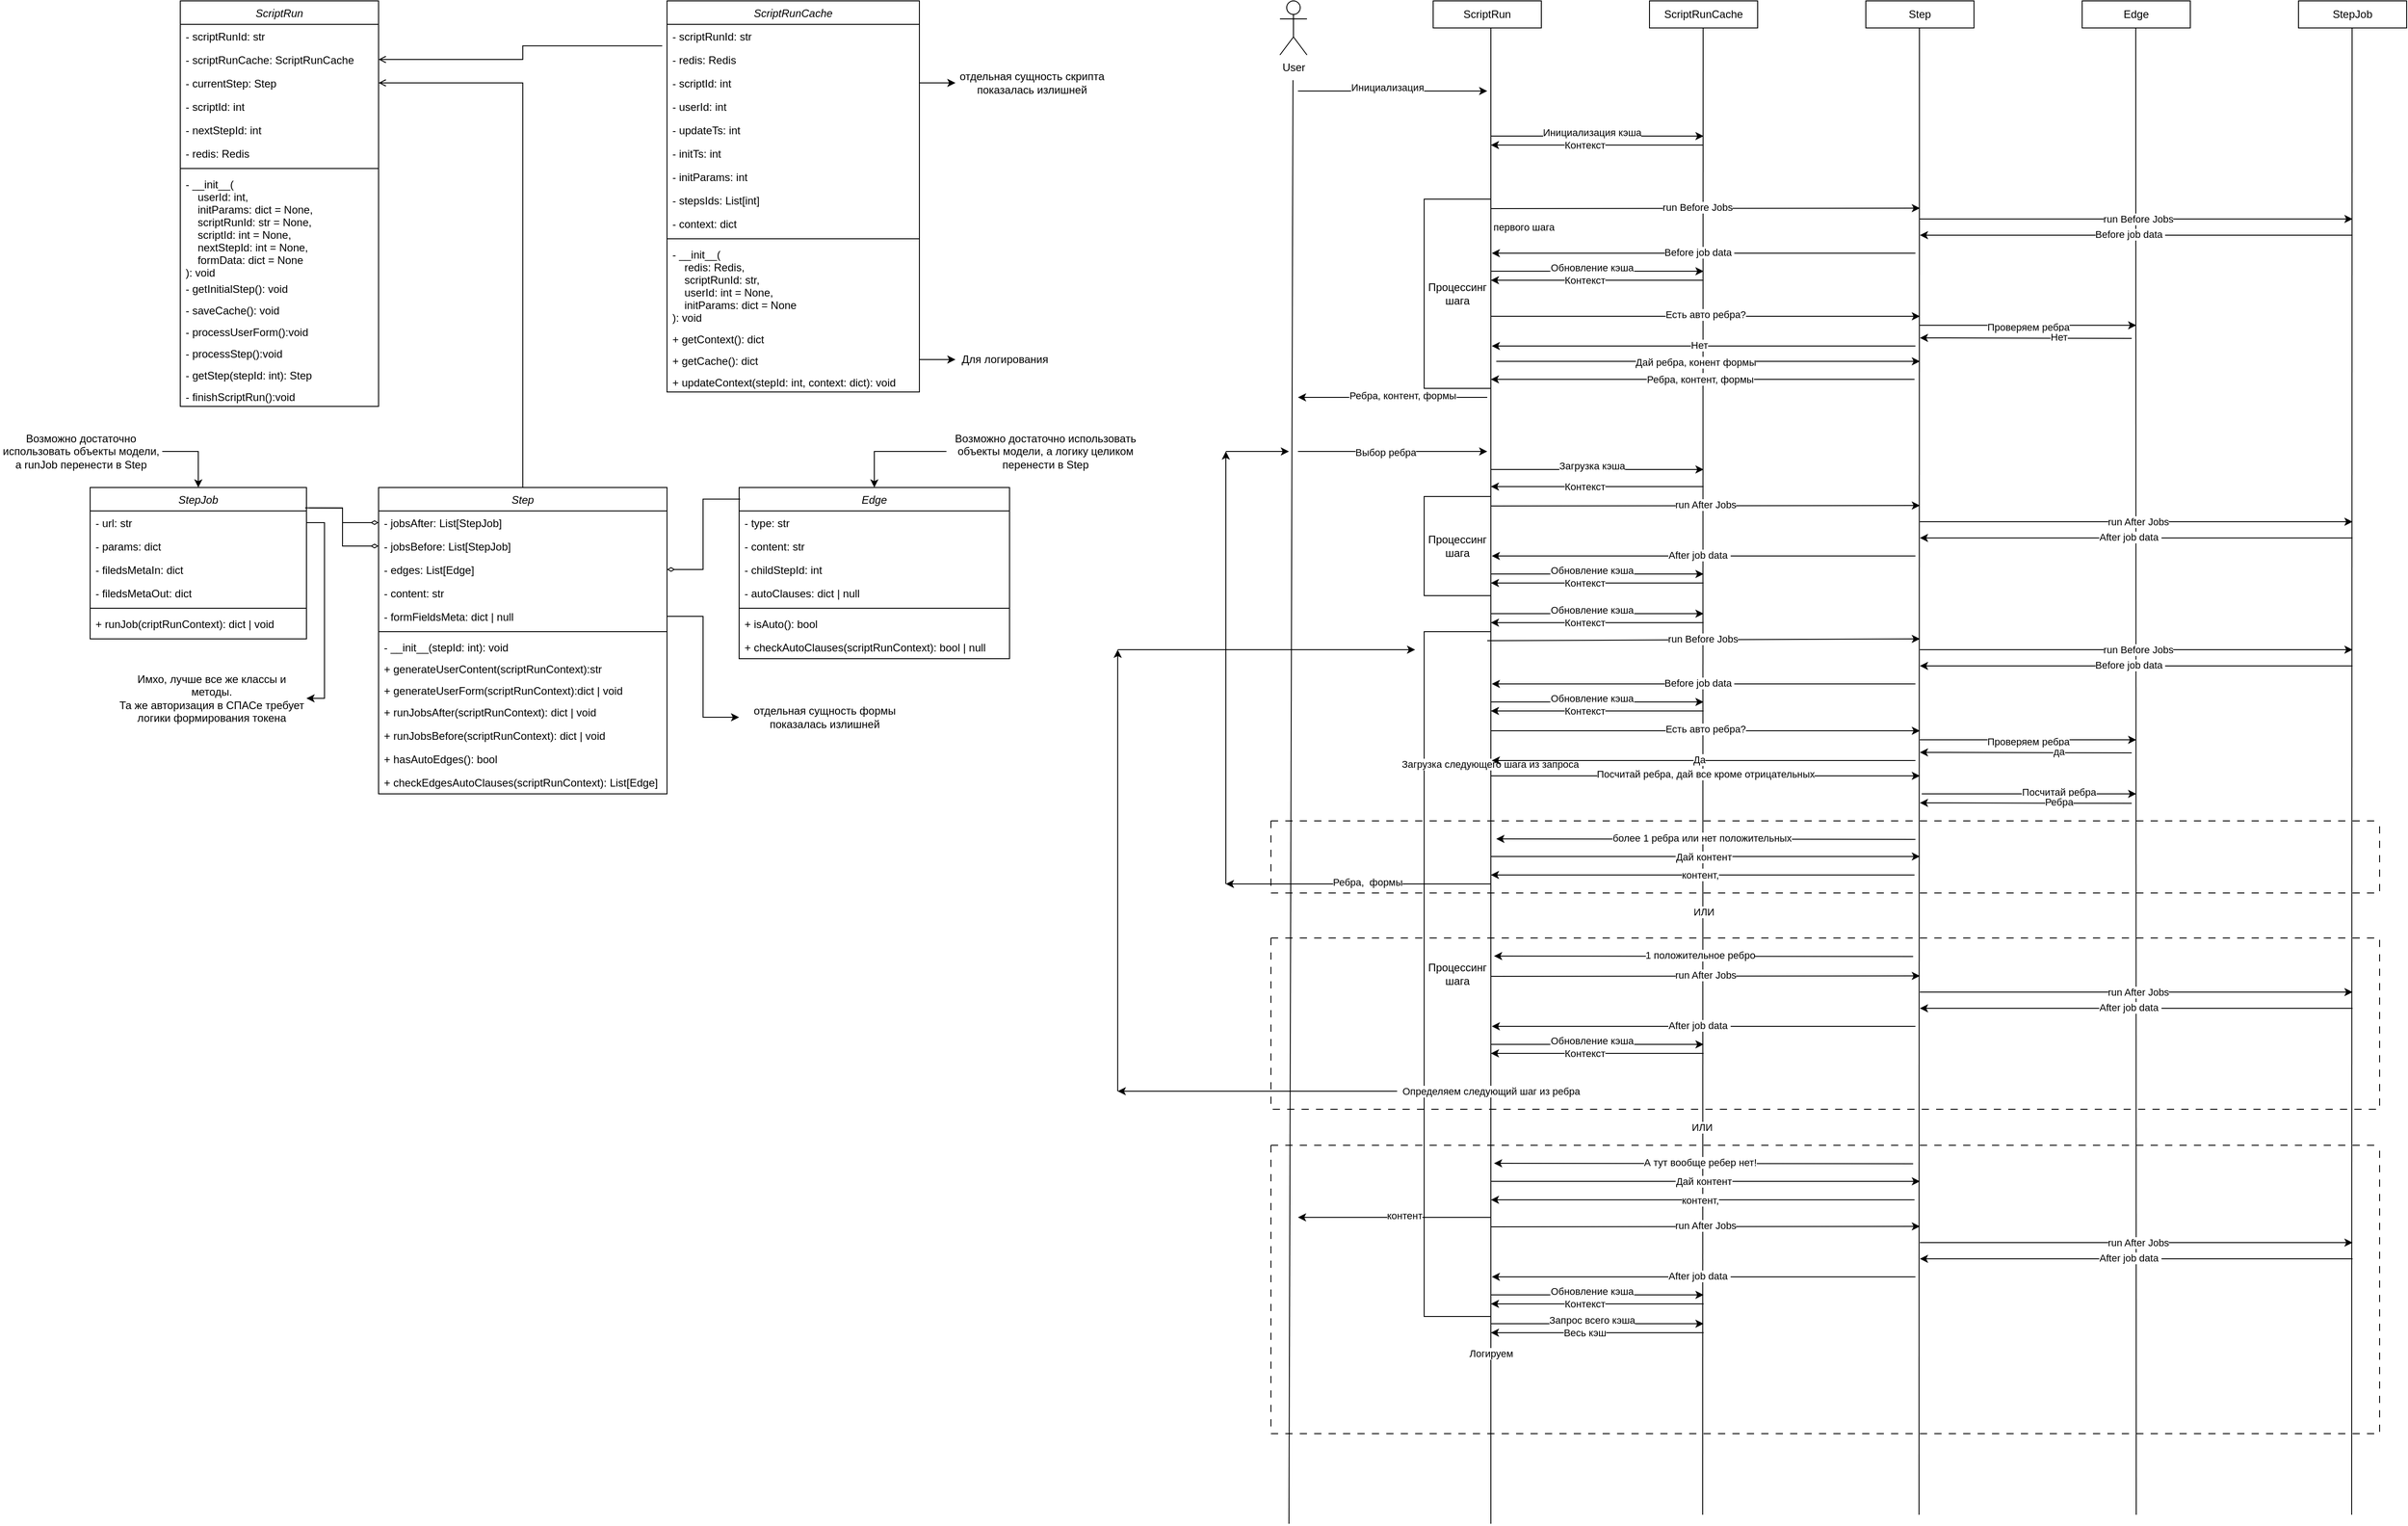 <mxfile version="22.0.8" type="github">
  <diagram id="C5RBs43oDa-KdzZeNtuy" name="Page-1">
    <mxGraphModel dx="1364" dy="812" grid="1" gridSize="10" guides="1" tooltips="1" connect="1" arrows="1" fold="1" page="1" pageScale="1" pageWidth="827" pageHeight="1169" math="0" shadow="0">
      <root>
        <mxCell id="WIyWlLk6GJQsqaUBKTNV-0" />
        <mxCell id="WIyWlLk6GJQsqaUBKTNV-1" parent="WIyWlLk6GJQsqaUBKTNV-0" />
        <mxCell id="HzOZvC4D4owGl6JWsQrj-177" value="Процессинг шага" style="rounded=0;whiteSpace=wrap;html=1;" vertex="1" parent="WIyWlLk6GJQsqaUBKTNV-1">
          <mxGeometry x="1580" y="700" width="74" height="760" as="geometry" />
        </mxCell>
        <mxCell id="HzOZvC4D4owGl6JWsQrj-84" value="" style="endArrow=none;html=1;rounded=0;entryX=0.5;entryY=1;entryDx=0;entryDy=0;" edge="1" parent="WIyWlLk6GJQsqaUBKTNV-1">
          <mxGeometry width="50" height="50" relative="1" as="geometry">
            <mxPoint x="1889" y="1680" as="sourcePoint" />
            <mxPoint x="1889.47" y="30" as="targetPoint" />
          </mxGeometry>
        </mxCell>
        <mxCell id="HzOZvC4D4owGl6JWsQrj-214" value="ИЛИ" style="edgeLabel;html=1;align=center;verticalAlign=middle;resizable=0;points=[];" vertex="1" connectable="0" parent="HzOZvC4D4owGl6JWsQrj-84">
          <mxGeometry x="-0.502" y="2" relative="1" as="geometry">
            <mxPoint x="3" y="-258" as="offset" />
          </mxGeometry>
        </mxCell>
        <mxCell id="HzOZvC4D4owGl6JWsQrj-234" value="ИЛИ" style="edgeLabel;html=1;align=center;verticalAlign=middle;resizable=0;points=[];" vertex="1" connectable="0" parent="HzOZvC4D4owGl6JWsQrj-84">
          <mxGeometry x="-0.898" y="1" relative="1" as="geometry">
            <mxPoint y="-346" as="offset" />
          </mxGeometry>
        </mxCell>
        <mxCell id="HzOZvC4D4owGl6JWsQrj-196" value="" style="swimlane;startSize=0;dashed=1;dashPattern=8 8;" vertex="1" parent="WIyWlLk6GJQsqaUBKTNV-1">
          <mxGeometry x="1410" y="910" width="1230" height="80" as="geometry" />
        </mxCell>
        <mxCell id="HzOZvC4D4owGl6JWsQrj-202" value="" style="endArrow=classic;html=1;rounded=0;" edge="1" parent="HzOZvC4D4owGl6JWsQrj-196">
          <mxGeometry width="50" height="50" relative="1" as="geometry">
            <mxPoint x="244" y="70" as="sourcePoint" />
            <mxPoint x="-50" y="70" as="targetPoint" />
          </mxGeometry>
        </mxCell>
        <mxCell id="HzOZvC4D4owGl6JWsQrj-203" value="Ребра,&amp;nbsp; формы" style="edgeLabel;html=1;align=center;verticalAlign=middle;resizable=0;points=[];" vertex="1" connectable="0" parent="HzOZvC4D4owGl6JWsQrj-202">
          <mxGeometry x="0.006" y="-2" relative="1" as="geometry">
            <mxPoint x="11" as="offset" />
          </mxGeometry>
        </mxCell>
        <mxCell id="HzOZvC4D4owGl6JWsQrj-193" value="" style="endArrow=classic;html=1;rounded=0;" edge="1" parent="HzOZvC4D4owGl6JWsQrj-196">
          <mxGeometry width="50" height="50" relative="1" as="geometry">
            <mxPoint x="715" y="20.47" as="sourcePoint" />
            <mxPoint x="250" y="20" as="targetPoint" />
          </mxGeometry>
        </mxCell>
        <mxCell id="HzOZvC4D4owGl6JWsQrj-194" value="более 1 ребра или нет положительных" style="edgeLabel;html=1;align=center;verticalAlign=middle;resizable=0;points=[];" vertex="1" connectable="0" parent="HzOZvC4D4owGl6JWsQrj-193">
          <mxGeometry x="0.354" y="-1" relative="1" as="geometry">
            <mxPoint x="78" as="offset" />
          </mxGeometry>
        </mxCell>
        <mxCell id="HzOZvC4D4owGl6JWsQrj-197" value="" style="endArrow=classic;html=1;rounded=0;" edge="1" parent="HzOZvC4D4owGl6JWsQrj-196">
          <mxGeometry width="50" height="50" relative="1" as="geometry">
            <mxPoint x="244" y="39.47" as="sourcePoint" />
            <mxPoint x="720" y="39.47" as="targetPoint" />
          </mxGeometry>
        </mxCell>
        <mxCell id="HzOZvC4D4owGl6JWsQrj-198" value="Дай контент" style="edgeLabel;html=1;align=center;verticalAlign=middle;resizable=0;points=[];" vertex="1" connectable="0" parent="HzOZvC4D4owGl6JWsQrj-197">
          <mxGeometry x="-0.274" relative="1" as="geometry">
            <mxPoint x="63" as="offset" />
          </mxGeometry>
        </mxCell>
        <mxCell id="HzOZvC4D4owGl6JWsQrj-199" value="" style="endArrow=classic;html=1;rounded=0;" edge="1" parent="HzOZvC4D4owGl6JWsQrj-196">
          <mxGeometry width="50" height="50" relative="1" as="geometry">
            <mxPoint x="714" y="60" as="sourcePoint" />
            <mxPoint x="244" y="60" as="targetPoint" />
          </mxGeometry>
        </mxCell>
        <mxCell id="HzOZvC4D4owGl6JWsQrj-200" value="Нет" style="edgeLabel;html=1;align=center;verticalAlign=middle;resizable=0;points=[];" vertex="1" connectable="0" parent="HzOZvC4D4owGl6JWsQrj-199">
          <mxGeometry x="0.354" y="-1" relative="1" as="geometry">
            <mxPoint x="78" as="offset" />
          </mxGeometry>
        </mxCell>
        <mxCell id="HzOZvC4D4owGl6JWsQrj-201" value="контент," style="edgeLabel;html=1;align=center;verticalAlign=middle;resizable=0;points=[];" vertex="1" connectable="0" parent="HzOZvC4D4owGl6JWsQrj-199">
          <mxGeometry x="0.015" relative="1" as="geometry">
            <mxPoint as="offset" />
          </mxGeometry>
        </mxCell>
        <mxCell id="zkfFHV4jXpPFQw0GAbJ--0" value="ScriptRun" style="swimlane;fontStyle=2;align=center;verticalAlign=top;childLayout=stackLayout;horizontal=1;startSize=26;horizontalStack=0;resizeParent=1;resizeLast=0;collapsible=1;marginBottom=0;rounded=0;shadow=0;strokeWidth=1;" parent="WIyWlLk6GJQsqaUBKTNV-1" vertex="1">
          <mxGeometry x="200" width="220" height="450" as="geometry">
            <mxRectangle x="220" y="120" width="160" height="26" as="alternateBounds" />
          </mxGeometry>
        </mxCell>
        <mxCell id="zkfFHV4jXpPFQw0GAbJ--2" value="- scriptRunId: str" style="text;align=left;verticalAlign=top;spacingLeft=4;spacingRight=4;overflow=hidden;rotatable=0;points=[[0,0.5],[1,0.5]];portConstraint=eastwest;rounded=0;shadow=0;html=0;" parent="zkfFHV4jXpPFQw0GAbJ--0" vertex="1">
          <mxGeometry y="26" width="220" height="26" as="geometry" />
        </mxCell>
        <mxCell id="EpIali6iQXWB2i0QFsvH-1" value="- scriptRunCache: ScriptRunCache" style="text;align=left;verticalAlign=top;spacingLeft=4;spacingRight=4;overflow=hidden;rotatable=0;points=[[0,0.5],[1,0.5]];portConstraint=eastwest;rounded=0;shadow=0;html=0;" parent="zkfFHV4jXpPFQw0GAbJ--0" vertex="1">
          <mxGeometry y="52" width="220" height="26" as="geometry" />
        </mxCell>
        <mxCell id="EpIali6iQXWB2i0QFsvH-38" value="- currentStep: Step" style="text;align=left;verticalAlign=top;spacingLeft=4;spacingRight=4;overflow=hidden;rotatable=0;points=[[0,0.5],[1,0.5]];portConstraint=eastwest;rounded=0;shadow=0;html=0;" parent="zkfFHV4jXpPFQw0GAbJ--0" vertex="1">
          <mxGeometry y="78" width="220" height="26" as="geometry" />
        </mxCell>
        <mxCell id="HzOZvC4D4owGl6JWsQrj-118" value="- scriptId: int" style="text;align=left;verticalAlign=top;spacingLeft=4;spacingRight=4;overflow=hidden;rotatable=0;points=[[0,0.5],[1,0.5]];portConstraint=eastwest;rounded=0;shadow=0;html=0;" vertex="1" parent="zkfFHV4jXpPFQw0GAbJ--0">
          <mxGeometry y="104" width="220" height="26" as="geometry" />
        </mxCell>
        <mxCell id="HzOZvC4D4owGl6JWsQrj-63" value="- nextStepId: int" style="text;align=left;verticalAlign=top;spacingLeft=4;spacingRight=4;overflow=hidden;rotatable=0;points=[[0,0.5],[1,0.5]];portConstraint=eastwest;rounded=0;shadow=0;html=0;" vertex="1" parent="zkfFHV4jXpPFQw0GAbJ--0">
          <mxGeometry y="130" width="220" height="26" as="geometry" />
        </mxCell>
        <mxCell id="HzOZvC4D4owGl6JWsQrj-42" value="- redis: Redis" style="text;align=left;verticalAlign=top;spacingLeft=4;spacingRight=4;overflow=hidden;rotatable=0;points=[[0,0.5],[1,0.5]];portConstraint=eastwest;rounded=0;shadow=0;html=0;" vertex="1" parent="zkfFHV4jXpPFQw0GAbJ--0">
          <mxGeometry y="156" width="220" height="26" as="geometry" />
        </mxCell>
        <mxCell id="zkfFHV4jXpPFQw0GAbJ--4" value="" style="line;html=1;strokeWidth=1;align=left;verticalAlign=middle;spacingTop=-1;spacingLeft=3;spacingRight=3;rotatable=0;labelPosition=right;points=[];portConstraint=eastwest;" parent="zkfFHV4jXpPFQw0GAbJ--0" vertex="1">
          <mxGeometry y="182" width="220" height="8" as="geometry" />
        </mxCell>
        <mxCell id="HzOZvC4D4owGl6JWsQrj-60" value="- __init__(&#xa;    userId: int, &#xa;    initParams: dict = None, &#xa;    scriptRunId: str = None, &#xa;    scriptId: int = None, &#xa;    nextStepId: int = None, &#xa;    formData: dict = None&#xa;): void" style="text;align=left;verticalAlign=top;spacingLeft=4;spacingRight=4;overflow=hidden;rotatable=0;points=[[0,0.5],[1,0.5]];portConstraint=eastwest;" vertex="1" parent="zkfFHV4jXpPFQw0GAbJ--0">
          <mxGeometry y="190" width="220" height="116" as="geometry" />
        </mxCell>
        <mxCell id="HzOZvC4D4owGl6JWsQrj-61" value="- getInitialStep(): void" style="text;align=left;verticalAlign=top;spacingLeft=4;spacingRight=4;overflow=hidden;rotatable=0;points=[[0,0.5],[1,0.5]];portConstraint=eastwest;" vertex="1" parent="zkfFHV4jXpPFQw0GAbJ--0">
          <mxGeometry y="306" width="220" height="24" as="geometry" />
        </mxCell>
        <mxCell id="HzOZvC4D4owGl6JWsQrj-119" value="- saveCache(): void" style="text;align=left;verticalAlign=top;spacingLeft=4;spacingRight=4;overflow=hidden;rotatable=0;points=[[0,0.5],[1,0.5]];portConstraint=eastwest;" vertex="1" parent="zkfFHV4jXpPFQw0GAbJ--0">
          <mxGeometry y="330" width="220" height="24" as="geometry" />
        </mxCell>
        <mxCell id="HzOZvC4D4owGl6JWsQrj-16" value="- processUserForm():void" style="text;align=left;verticalAlign=top;spacingLeft=4;spacingRight=4;overflow=hidden;rotatable=0;points=[[0,0.5],[1,0.5]];portConstraint=eastwest;" vertex="1" parent="zkfFHV4jXpPFQw0GAbJ--0">
          <mxGeometry y="354" width="220" height="24" as="geometry" />
        </mxCell>
        <mxCell id="HzOZvC4D4owGl6JWsQrj-62" value="- processStep():void" style="text;align=left;verticalAlign=top;spacingLeft=4;spacingRight=4;overflow=hidden;rotatable=0;points=[[0,0.5],[1,0.5]];portConstraint=eastwest;" vertex="1" parent="zkfFHV4jXpPFQw0GAbJ--0">
          <mxGeometry y="378" width="220" height="24" as="geometry" />
        </mxCell>
        <mxCell id="EpIali6iQXWB2i0QFsvH-40" value="- getStep(stepId: int): Step" style="text;align=left;verticalAlign=top;spacingLeft=4;spacingRight=4;overflow=hidden;rotatable=0;points=[[0,0.5],[1,0.5]];portConstraint=eastwest;" parent="zkfFHV4jXpPFQw0GAbJ--0" vertex="1">
          <mxGeometry y="402" width="220" height="24" as="geometry" />
        </mxCell>
        <mxCell id="HzOZvC4D4owGl6JWsQrj-17" value="- finishScriptRun():void" style="text;align=left;verticalAlign=top;spacingLeft=4;spacingRight=4;overflow=hidden;rotatable=0;points=[[0,0.5],[1,0.5]];portConstraint=eastwest;" vertex="1" parent="zkfFHV4jXpPFQw0GAbJ--0">
          <mxGeometry y="426" width="220" height="24" as="geometry" />
        </mxCell>
        <mxCell id="EpIali6iQXWB2i0QFsvH-24" value="ScriptRunCache" style="swimlane;fontStyle=2;align=center;verticalAlign=top;childLayout=stackLayout;horizontal=1;startSize=26;horizontalStack=0;resizeParent=1;resizeLast=0;collapsible=1;marginBottom=0;rounded=0;shadow=0;strokeWidth=1;" parent="WIyWlLk6GJQsqaUBKTNV-1" vertex="1">
          <mxGeometry x="740" width="280" height="434" as="geometry">
            <mxRectangle x="220" y="120" width="160" height="26" as="alternateBounds" />
          </mxGeometry>
        </mxCell>
        <mxCell id="HzOZvC4D4owGl6JWsQrj-76" value="- scriptRunId: str" style="text;align=left;verticalAlign=top;spacingLeft=4;spacingRight=4;overflow=hidden;rotatable=0;points=[[0,0.5],[1,0.5]];portConstraint=eastwest;rounded=0;shadow=0;html=0;" vertex="1" parent="EpIali6iQXWB2i0QFsvH-24">
          <mxGeometry y="26" width="280" height="26" as="geometry" />
        </mxCell>
        <mxCell id="HzOZvC4D4owGl6JWsQrj-77" value="- redis: Redis" style="text;align=left;verticalAlign=top;spacingLeft=4;spacingRight=4;overflow=hidden;rotatable=0;points=[[0,0.5],[1,0.5]];portConstraint=eastwest;rounded=0;shadow=0;html=0;" vertex="1" parent="EpIali6iQXWB2i0QFsvH-24">
          <mxGeometry y="52" width="280" height="26" as="geometry" />
        </mxCell>
        <mxCell id="EpIali6iQXWB2i0QFsvH-37" value="- scriptId: int" style="text;align=left;verticalAlign=top;spacingLeft=4;spacingRight=4;overflow=hidden;rotatable=0;points=[[0,0.5],[1,0.5]];portConstraint=eastwest;rounded=0;shadow=0;html=0;" parent="EpIali6iQXWB2i0QFsvH-24" vertex="1">
          <mxGeometry y="78" width="280" height="26" as="geometry" />
        </mxCell>
        <mxCell id="EpIali6iQXWB2i0QFsvH-35" value="- userId: int" style="text;align=left;verticalAlign=top;spacingLeft=4;spacingRight=4;overflow=hidden;rotatable=0;points=[[0,0.5],[1,0.5]];portConstraint=eastwest;rounded=0;shadow=0;html=0;" parent="EpIali6iQXWB2i0QFsvH-24" vertex="1">
          <mxGeometry y="104" width="280" height="26" as="geometry" />
        </mxCell>
        <mxCell id="HzOZvC4D4owGl6JWsQrj-18" value="- updateTs: int" style="text;align=left;verticalAlign=top;spacingLeft=4;spacingRight=4;overflow=hidden;rotatable=0;points=[[0,0.5],[1,0.5]];portConstraint=eastwest;rounded=0;shadow=0;html=0;" vertex="1" parent="EpIali6iQXWB2i0QFsvH-24">
          <mxGeometry y="130" width="280" height="26" as="geometry" />
        </mxCell>
        <mxCell id="HzOZvC4D4owGl6JWsQrj-19" value="- initTs: int" style="text;align=left;verticalAlign=top;spacingLeft=4;spacingRight=4;overflow=hidden;rotatable=0;points=[[0,0.5],[1,0.5]];portConstraint=eastwest;rounded=0;shadow=0;html=0;" vertex="1" parent="EpIali6iQXWB2i0QFsvH-24">
          <mxGeometry y="156" width="280" height="26" as="geometry" />
        </mxCell>
        <mxCell id="HzOZvC4D4owGl6JWsQrj-20" value="- initParams: int" style="text;align=left;verticalAlign=top;spacingLeft=4;spacingRight=4;overflow=hidden;rotatable=0;points=[[0,0.5],[1,0.5]];portConstraint=eastwest;rounded=0;shadow=0;html=0;" vertex="1" parent="EpIali6iQXWB2i0QFsvH-24">
          <mxGeometry y="182" width="280" height="26" as="geometry" />
        </mxCell>
        <mxCell id="HzOZvC4D4owGl6JWsQrj-21" value="- stepsIds: List[int]" style="text;align=left;verticalAlign=top;spacingLeft=4;spacingRight=4;overflow=hidden;rotatable=0;points=[[0,0.5],[1,0.5]];portConstraint=eastwest;rounded=0;shadow=0;html=0;" vertex="1" parent="EpIali6iQXWB2i0QFsvH-24">
          <mxGeometry y="208" width="280" height="26" as="geometry" />
        </mxCell>
        <mxCell id="EpIali6iQXWB2i0QFsvH-36" value="- context: dict" style="text;align=left;verticalAlign=top;spacingLeft=4;spacingRight=4;overflow=hidden;rotatable=0;points=[[0,0.5],[1,0.5]];portConstraint=eastwest;rounded=0;shadow=0;html=0;" parent="EpIali6iQXWB2i0QFsvH-24" vertex="1">
          <mxGeometry y="234" width="280" height="26" as="geometry" />
        </mxCell>
        <mxCell id="HzOZvC4D4owGl6JWsQrj-36" value="" style="line;html=1;strokeWidth=1;align=left;verticalAlign=middle;spacingTop=-1;spacingLeft=3;spacingRight=3;rotatable=0;labelPosition=right;points=[];portConstraint=eastwest;" vertex="1" parent="EpIali6iQXWB2i0QFsvH-24">
          <mxGeometry y="260" width="280" height="8" as="geometry" />
        </mxCell>
        <mxCell id="HzOZvC4D4owGl6JWsQrj-66" value="- __init__(&#xa;    redis: Redis, &#xa;    scriptRunId: str, &#xa;    userId: int = None, &#xa;    initParams: dict = None&#xa;): void" style="text;align=left;verticalAlign=top;spacingLeft=4;spacingRight=4;overflow=hidden;rotatable=0;points=[[0,0.5],[1,0.5]];portConstraint=eastwest;" vertex="1" parent="EpIali6iQXWB2i0QFsvH-24">
          <mxGeometry y="268" width="280" height="94" as="geometry" />
        </mxCell>
        <mxCell id="HzOZvC4D4owGl6JWsQrj-37" value="+ getContext(): dict" style="text;align=left;verticalAlign=top;spacingLeft=4;spacingRight=4;overflow=hidden;rotatable=0;points=[[0,0.5],[1,0.5]];portConstraint=eastwest;" vertex="1" parent="EpIali6iQXWB2i0QFsvH-24">
          <mxGeometry y="362" width="280" height="24" as="geometry" />
        </mxCell>
        <mxCell id="HzOZvC4D4owGl6JWsQrj-38" value="+ getCache(): dict" style="text;align=left;verticalAlign=top;spacingLeft=4;spacingRight=4;overflow=hidden;rotatable=0;points=[[0,0.5],[1,0.5]];portConstraint=eastwest;" vertex="1" parent="EpIali6iQXWB2i0QFsvH-24">
          <mxGeometry y="386" width="280" height="24" as="geometry" />
        </mxCell>
        <mxCell id="HzOZvC4D4owGl6JWsQrj-35" value="+ updateContext(stepId: int, context: dict): void" style="text;align=left;verticalAlign=top;spacingLeft=4;spacingRight=4;overflow=hidden;rotatable=0;points=[[0,0.5],[1,0.5]];portConstraint=eastwest;" vertex="1" parent="EpIali6iQXWB2i0QFsvH-24">
          <mxGeometry y="410" width="280" height="24" as="geometry" />
        </mxCell>
        <mxCell id="EpIali6iQXWB2i0QFsvH-39" style="edgeStyle=orthogonalEdgeStyle;rounded=0;orthogonalLoop=1;jettySize=auto;html=1;exitX=1;exitY=0.5;exitDx=0;exitDy=0;entryX=-0.019;entryY=0.115;entryDx=0;entryDy=0;entryPerimeter=0;startArrow=open;startFill=0;endArrow=none;endFill=0;" parent="WIyWlLk6GJQsqaUBKTNV-1" source="EpIali6iQXWB2i0QFsvH-1" target="EpIali6iQXWB2i0QFsvH-24" edge="1">
          <mxGeometry relative="1" as="geometry" />
        </mxCell>
        <mxCell id="EpIali6iQXWB2i0QFsvH-41" value="Step" style="swimlane;fontStyle=2;align=center;verticalAlign=top;childLayout=stackLayout;horizontal=1;startSize=26;horizontalStack=0;resizeParent=1;resizeLast=0;collapsible=1;marginBottom=0;rounded=0;shadow=0;strokeWidth=1;" parent="WIyWlLk6GJQsqaUBKTNV-1" vertex="1">
          <mxGeometry x="420" y="540" width="320" height="340" as="geometry">
            <mxRectangle x="220" y="120" width="160" height="26" as="alternateBounds" />
          </mxGeometry>
        </mxCell>
        <mxCell id="EpIali6iQXWB2i0QFsvH-46" value="- jobsAfter: List[StepJob]" style="text;align=left;verticalAlign=top;spacingLeft=4;spacingRight=4;overflow=hidden;rotatable=0;points=[[0,0.5],[1,0.5]];portConstraint=eastwest;rounded=0;shadow=0;html=0;" parent="EpIali6iQXWB2i0QFsvH-41" vertex="1">
          <mxGeometry y="26" width="320" height="26" as="geometry" />
        </mxCell>
        <mxCell id="EpIali6iQXWB2i0QFsvH-51" value="- jobsBefore: List[StepJob]" style="text;align=left;verticalAlign=top;spacingLeft=4;spacingRight=4;overflow=hidden;rotatable=0;points=[[0,0.5],[1,0.5]];portConstraint=eastwest;rounded=0;shadow=0;html=0;" parent="EpIali6iQXWB2i0QFsvH-41" vertex="1">
          <mxGeometry y="52" width="320" height="26" as="geometry" />
        </mxCell>
        <mxCell id="EpIali6iQXWB2i0QFsvH-65" value="- edges: List[Edge]" style="text;align=left;verticalAlign=top;spacingLeft=4;spacingRight=4;overflow=hidden;rotatable=0;points=[[0,0.5],[1,0.5]];portConstraint=eastwest;rounded=0;shadow=0;html=0;" parent="EpIali6iQXWB2i0QFsvH-41" vertex="1">
          <mxGeometry y="78" width="320" height="26" as="geometry" />
        </mxCell>
        <mxCell id="HzOZvC4D4owGl6JWsQrj-6" value="- content: str" style="text;align=left;verticalAlign=top;spacingLeft=4;spacingRight=4;overflow=hidden;rotatable=0;points=[[0,0.5],[1,0.5]];portConstraint=eastwest;rounded=0;shadow=0;html=0;" vertex="1" parent="EpIali6iQXWB2i0QFsvH-41">
          <mxGeometry y="104" width="320" height="26" as="geometry" />
        </mxCell>
        <mxCell id="HzOZvC4D4owGl6JWsQrj-49" value="- formFieldsMeta: dict | null" style="text;align=left;verticalAlign=top;spacingLeft=4;spacingRight=4;overflow=hidden;rotatable=0;points=[[0,0.5],[1,0.5]];portConstraint=eastwest;rounded=0;shadow=0;html=0;" vertex="1" parent="EpIali6iQXWB2i0QFsvH-41">
          <mxGeometry y="130" width="320" height="26" as="geometry" />
        </mxCell>
        <mxCell id="HzOZvC4D4owGl6JWsQrj-43" value="" style="line;html=1;strokeWidth=1;align=left;verticalAlign=middle;spacingTop=-1;spacingLeft=3;spacingRight=3;rotatable=0;labelPosition=right;points=[];portConstraint=eastwest;" vertex="1" parent="EpIali6iQXWB2i0QFsvH-41">
          <mxGeometry y="156" width="320" height="8" as="geometry" />
        </mxCell>
        <mxCell id="gZL-CA3MrHQafy-ou_5t-16" value="- __init__(stepId: int): void" style="text;align=left;verticalAlign=top;spacingLeft=4;spacingRight=4;overflow=hidden;rotatable=0;points=[[0,0.5],[1,0.5]];portConstraint=eastwest;" parent="EpIali6iQXWB2i0QFsvH-41" vertex="1">
          <mxGeometry y="164" width="320" height="24" as="geometry" />
        </mxCell>
        <mxCell id="HzOZvC4D4owGl6JWsQrj-67" value="+ generateUserContent(scriptRunContext):str" style="text;align=left;verticalAlign=top;spacingLeft=4;spacingRight=4;overflow=hidden;rotatable=0;points=[[0,0.5],[1,0.5]];portConstraint=eastwest;" vertex="1" parent="EpIali6iQXWB2i0QFsvH-41">
          <mxGeometry y="188" width="320" height="24" as="geometry" />
        </mxCell>
        <mxCell id="HzOZvC4D4owGl6JWsQrj-14" value="+ generateUserForm(scriptRunContext):dict | void" style="text;align=left;verticalAlign=top;spacingLeft=4;spacingRight=4;overflow=hidden;rotatable=0;points=[[0,0.5],[1,0.5]];portConstraint=eastwest;" vertex="1" parent="EpIali6iQXWB2i0QFsvH-41">
          <mxGeometry y="212" width="320" height="24" as="geometry" />
        </mxCell>
        <mxCell id="EpIali6iQXWB2i0QFsvH-59" value="+ runJobsAfter(scriptRunContext): dict | void" style="text;align=left;verticalAlign=top;spacingLeft=4;spacingRight=4;overflow=hidden;rotatable=0;points=[[0,0.5],[1,0.5]];portConstraint=eastwest;rounded=0;shadow=0;html=0;" parent="EpIali6iQXWB2i0QFsvH-41" vertex="1">
          <mxGeometry y="236" width="320" height="26" as="geometry" />
        </mxCell>
        <mxCell id="EpIali6iQXWB2i0QFsvH-58" value="+ runJobsBefore(scriptRunContext): dict | void" style="text;align=left;verticalAlign=top;spacingLeft=4;spacingRight=4;overflow=hidden;rotatable=0;points=[[0,0.5],[1,0.5]];portConstraint=eastwest;rounded=0;shadow=0;html=0;" parent="EpIali6iQXWB2i0QFsvH-41" vertex="1">
          <mxGeometry y="262" width="320" height="26" as="geometry" />
        </mxCell>
        <mxCell id="HzOZvC4D4owGl6JWsQrj-53" value="+ hasAutoEdges(): bool" style="text;align=left;verticalAlign=top;spacingLeft=4;spacingRight=4;overflow=hidden;rotatable=0;points=[[0,0.5],[1,0.5]];portConstraint=eastwest;rounded=0;shadow=0;html=0;" vertex="1" parent="EpIali6iQXWB2i0QFsvH-41">
          <mxGeometry y="288" width="320" height="26" as="geometry" />
        </mxCell>
        <mxCell id="gZL-CA3MrHQafy-ou_5t-15" value="+ checkEdgesAutoClauses(scriptRunContext): List[Edge]" style="text;align=left;verticalAlign=top;spacingLeft=4;spacingRight=4;overflow=hidden;rotatable=0;points=[[0,0.5],[1,0.5]];portConstraint=eastwest;rounded=0;shadow=0;html=0;" parent="EpIali6iQXWB2i0QFsvH-41" vertex="1">
          <mxGeometry y="314" width="320" height="26" as="geometry" />
        </mxCell>
        <mxCell id="EpIali6iQXWB2i0QFsvH-45" style="edgeStyle=orthogonalEdgeStyle;rounded=0;orthogonalLoop=1;jettySize=auto;html=1;exitX=1;exitY=0.5;exitDx=0;exitDy=0;entryX=0.5;entryY=0;entryDx=0;entryDy=0;startArrow=open;startFill=0;endArrow=none;endFill=0;" parent="WIyWlLk6GJQsqaUBKTNV-1" source="EpIali6iQXWB2i0QFsvH-38" target="EpIali6iQXWB2i0QFsvH-41" edge="1">
          <mxGeometry relative="1" as="geometry" />
        </mxCell>
        <mxCell id="EpIali6iQXWB2i0QFsvH-47" value="StepJob" style="swimlane;fontStyle=2;align=center;verticalAlign=top;childLayout=stackLayout;horizontal=1;startSize=26;horizontalStack=0;resizeParent=1;resizeLast=0;collapsible=1;marginBottom=0;rounded=0;shadow=0;strokeWidth=1;" parent="WIyWlLk6GJQsqaUBKTNV-1" vertex="1">
          <mxGeometry x="100" y="540" width="240" height="168" as="geometry">
            <mxRectangle x="220" y="120" width="160" height="26" as="alternateBounds" />
          </mxGeometry>
        </mxCell>
        <mxCell id="HzOZvC4D4owGl6JWsQrj-56" value="- url: str" style="text;align=left;verticalAlign=top;spacingLeft=4;spacingRight=4;overflow=hidden;rotatable=0;points=[[0,0.5],[1,0.5]];portConstraint=eastwest;rounded=0;shadow=0;html=0;" vertex="1" parent="EpIali6iQXWB2i0QFsvH-47">
          <mxGeometry y="26" width="240" height="26" as="geometry" />
        </mxCell>
        <mxCell id="HzOZvC4D4owGl6JWsQrj-57" value="- params: dict" style="text;align=left;verticalAlign=top;spacingLeft=4;spacingRight=4;overflow=hidden;rotatable=0;points=[[0,0.5],[1,0.5]];portConstraint=eastwest;rounded=0;shadow=0;html=0;" vertex="1" parent="EpIali6iQXWB2i0QFsvH-47">
          <mxGeometry y="52" width="240" height="26" as="geometry" />
        </mxCell>
        <mxCell id="EpIali6iQXWB2i0QFsvH-48" value="- filedsMetaIn: dict" style="text;align=left;verticalAlign=top;spacingLeft=4;spacingRight=4;overflow=hidden;rotatable=0;points=[[0,0.5],[1,0.5]];portConstraint=eastwest;rounded=0;shadow=0;html=0;" parent="EpIali6iQXWB2i0QFsvH-47" vertex="1">
          <mxGeometry y="78" width="240" height="26" as="geometry" />
        </mxCell>
        <mxCell id="HzOZvC4D4owGl6JWsQrj-55" value="- filedsMetaOut: dict" style="text;align=left;verticalAlign=top;spacingLeft=4;spacingRight=4;overflow=hidden;rotatable=0;points=[[0,0.5],[1,0.5]];portConstraint=eastwest;rounded=0;shadow=0;html=0;" vertex="1" parent="EpIali6iQXWB2i0QFsvH-47">
          <mxGeometry y="104" width="240" height="26" as="geometry" />
        </mxCell>
        <mxCell id="EpIali6iQXWB2i0QFsvH-55" value="" style="line;html=1;strokeWidth=1;align=left;verticalAlign=middle;spacingTop=-1;spacingLeft=3;spacingRight=3;rotatable=0;labelPosition=right;points=[];portConstraint=eastwest;" parent="EpIali6iQXWB2i0QFsvH-47" vertex="1">
          <mxGeometry y="130" width="240" height="8" as="geometry" />
        </mxCell>
        <mxCell id="EpIali6iQXWB2i0QFsvH-56" value="+ runJob(criptRunContext): dict | void" style="text;align=left;verticalAlign=top;spacingLeft=4;spacingRight=4;overflow=hidden;rotatable=0;points=[[0,0.5],[1,0.5]];portConstraint=eastwest;rounded=0;shadow=0;html=0;" parent="EpIali6iQXWB2i0QFsvH-47" vertex="1">
          <mxGeometry y="138" width="240" height="30" as="geometry" />
        </mxCell>
        <mxCell id="EpIali6iQXWB2i0QFsvH-50" style="edgeStyle=orthogonalEdgeStyle;rounded=0;orthogonalLoop=1;jettySize=auto;html=1;exitX=0;exitY=0.5;exitDx=0;exitDy=0;entryX=0.994;entryY=0.135;entryDx=0;entryDy=0;entryPerimeter=0;startArrow=diamondThin;startFill=0;endArrow=none;endFill=0;" parent="WIyWlLk6GJQsqaUBKTNV-1" source="EpIali6iQXWB2i0QFsvH-46" target="EpIali6iQXWB2i0QFsvH-47" edge="1">
          <mxGeometry relative="1" as="geometry" />
        </mxCell>
        <mxCell id="EpIali6iQXWB2i0QFsvH-52" style="edgeStyle=orthogonalEdgeStyle;rounded=0;orthogonalLoop=1;jettySize=auto;html=1;exitX=0;exitY=0.5;exitDx=0;exitDy=0;entryX=1.013;entryY=0.135;entryDx=0;entryDy=0;entryPerimeter=0;startArrow=diamondThin;startFill=0;endArrow=none;endFill=0;" parent="WIyWlLk6GJQsqaUBKTNV-1" source="EpIali6iQXWB2i0QFsvH-51" target="EpIali6iQXWB2i0QFsvH-47" edge="1">
          <mxGeometry relative="1" as="geometry" />
        </mxCell>
        <mxCell id="EpIali6iQXWB2i0QFsvH-61" value="Edge" style="swimlane;fontStyle=2;align=center;verticalAlign=top;childLayout=stackLayout;horizontal=1;startSize=26;horizontalStack=0;resizeParent=1;resizeLast=0;collapsible=1;marginBottom=0;rounded=0;shadow=0;strokeWidth=1;" parent="WIyWlLk6GJQsqaUBKTNV-1" vertex="1">
          <mxGeometry x="820" y="540" width="300" height="190" as="geometry">
            <mxRectangle x="220" y="120" width="160" height="26" as="alternateBounds" />
          </mxGeometry>
        </mxCell>
        <mxCell id="gZL-CA3MrHQafy-ou_5t-2" value="- type: str" style="text;align=left;verticalAlign=top;spacingLeft=4;spacingRight=4;overflow=hidden;rotatable=0;points=[[0,0.5],[1,0.5]];portConstraint=eastwest;rounded=0;shadow=0;html=0;" parent="EpIali6iQXWB2i0QFsvH-61" vertex="1">
          <mxGeometry y="26" width="300" height="26" as="geometry" />
        </mxCell>
        <mxCell id="gZL-CA3MrHQafy-ou_5t-11" value="- content: str" style="text;align=left;verticalAlign=top;spacingLeft=4;spacingRight=4;overflow=hidden;rotatable=0;points=[[0,0.5],[1,0.5]];portConstraint=eastwest;rounded=0;shadow=0;html=0;" parent="EpIali6iQXWB2i0QFsvH-61" vertex="1">
          <mxGeometry y="52" width="300" height="26" as="geometry" />
        </mxCell>
        <mxCell id="gZL-CA3MrHQafy-ou_5t-8" value="- childStepId: int" style="text;align=left;verticalAlign=top;spacingLeft=4;spacingRight=4;overflow=hidden;rotatable=0;points=[[0,0.5],[1,0.5]];portConstraint=eastwest;rounded=0;shadow=0;html=0;" parent="EpIali6iQXWB2i0QFsvH-61" vertex="1">
          <mxGeometry y="78" width="300" height="26" as="geometry" />
        </mxCell>
        <mxCell id="gZL-CA3MrHQafy-ou_5t-3" value="- autoClauses: dict | null" style="text;align=left;verticalAlign=top;spacingLeft=4;spacingRight=4;overflow=hidden;rotatable=0;points=[[0,0.5],[1,0.5]];portConstraint=eastwest;rounded=0;shadow=0;html=0;" parent="EpIali6iQXWB2i0QFsvH-61" vertex="1">
          <mxGeometry y="104" width="300" height="26" as="geometry" />
        </mxCell>
        <mxCell id="gZL-CA3MrHQafy-ou_5t-9" value="" style="line;html=1;strokeWidth=1;align=left;verticalAlign=middle;spacingTop=-1;spacingLeft=3;spacingRight=3;rotatable=0;labelPosition=right;points=[];portConstraint=eastwest;" parent="EpIali6iQXWB2i0QFsvH-61" vertex="1">
          <mxGeometry y="130" width="300" height="8" as="geometry" />
        </mxCell>
        <mxCell id="HzOZvC4D4owGl6JWsQrj-54" value="+ isAuto(): bool" style="text;align=left;verticalAlign=top;spacingLeft=4;spacingRight=4;overflow=hidden;rotatable=0;points=[[0,0.5],[1,0.5]];portConstraint=eastwest;rounded=0;shadow=0;html=0;" vertex="1" parent="EpIali6iQXWB2i0QFsvH-61">
          <mxGeometry y="138" width="300" height="26" as="geometry" />
        </mxCell>
        <mxCell id="gZL-CA3MrHQafy-ou_5t-10" value="+ checkAutoClauses(scriptRunContext): bool | null" style="text;align=left;verticalAlign=top;spacingLeft=4;spacingRight=4;overflow=hidden;rotatable=0;points=[[0,0.5],[1,0.5]];portConstraint=eastwest;rounded=0;shadow=0;html=0;" parent="EpIali6iQXWB2i0QFsvH-61" vertex="1">
          <mxGeometry y="164" width="300" height="26" as="geometry" />
        </mxCell>
        <mxCell id="HzOZvC4D4owGl6JWsQrj-15" style="edgeStyle=orthogonalEdgeStyle;rounded=0;orthogonalLoop=1;jettySize=auto;html=1;exitX=1;exitY=0.5;exitDx=0;exitDy=0;entryX=0.004;entryY=0.068;entryDx=0;entryDy=0;entryPerimeter=0;startArrow=diamondThin;startFill=0;endArrow=none;endFill=0;" edge="1" parent="WIyWlLk6GJQsqaUBKTNV-1" source="EpIali6iQXWB2i0QFsvH-65" target="EpIali6iQXWB2i0QFsvH-61">
          <mxGeometry relative="1" as="geometry" />
        </mxCell>
        <mxCell id="HzOZvC4D4owGl6JWsQrj-34" value="отдельная сущность скрипта показалась излишней" style="text;html=1;strokeColor=none;fillColor=none;align=center;verticalAlign=middle;whiteSpace=wrap;rounded=0;" vertex="1" parent="WIyWlLk6GJQsqaUBKTNV-1">
          <mxGeometry x="1060" y="76" width="170" height="30" as="geometry" />
        </mxCell>
        <mxCell id="HzOZvC4D4owGl6JWsQrj-39" value="Для логирования" style="text;html=1;strokeColor=none;fillColor=none;align=center;verticalAlign=middle;whiteSpace=wrap;rounded=0;" vertex="1" parent="WIyWlLk6GJQsqaUBKTNV-1">
          <mxGeometry x="1060" y="383" width="110" height="30" as="geometry" />
        </mxCell>
        <mxCell id="HzOZvC4D4owGl6JWsQrj-40" style="edgeStyle=orthogonalEdgeStyle;rounded=0;orthogonalLoop=1;jettySize=auto;html=1;exitX=1;exitY=0.5;exitDx=0;exitDy=0;" edge="1" parent="WIyWlLk6GJQsqaUBKTNV-1" source="HzOZvC4D4owGl6JWsQrj-38" target="HzOZvC4D4owGl6JWsQrj-39">
          <mxGeometry relative="1" as="geometry" />
        </mxCell>
        <mxCell id="HzOZvC4D4owGl6JWsQrj-41" style="edgeStyle=orthogonalEdgeStyle;rounded=0;orthogonalLoop=1;jettySize=auto;html=1;exitX=1;exitY=0.5;exitDx=0;exitDy=0;" edge="1" parent="WIyWlLk6GJQsqaUBKTNV-1" source="EpIali6iQXWB2i0QFsvH-37" target="HzOZvC4D4owGl6JWsQrj-34">
          <mxGeometry relative="1" as="geometry" />
        </mxCell>
        <mxCell id="HzOZvC4D4owGl6JWsQrj-50" value="отдельная сущность формы показалась излишней" style="text;html=1;strokeColor=none;fillColor=none;align=center;verticalAlign=middle;whiteSpace=wrap;rounded=0;" vertex="1" parent="WIyWlLk6GJQsqaUBKTNV-1">
          <mxGeometry x="820" y="780" width="190" height="30" as="geometry" />
        </mxCell>
        <mxCell id="HzOZvC4D4owGl6JWsQrj-58" value="Имхо, лучше все же классы и методы. &lt;br&gt;Та же авторизация в СПАСе требует логики формирования токена" style="text;html=1;strokeColor=none;fillColor=none;align=center;verticalAlign=middle;whiteSpace=wrap;rounded=0;" vertex="1" parent="WIyWlLk6GJQsqaUBKTNV-1">
          <mxGeometry x="130" y="740" width="210" height="68" as="geometry" />
        </mxCell>
        <mxCell id="HzOZvC4D4owGl6JWsQrj-59" style="edgeStyle=orthogonalEdgeStyle;rounded=0;orthogonalLoop=1;jettySize=auto;html=1;exitX=1;exitY=0.5;exitDx=0;exitDy=0;entryX=1;entryY=0.5;entryDx=0;entryDy=0;" edge="1" parent="WIyWlLk6GJQsqaUBKTNV-1" source="HzOZvC4D4owGl6JWsQrj-56" target="HzOZvC4D4owGl6JWsQrj-58">
          <mxGeometry relative="1" as="geometry" />
        </mxCell>
        <mxCell id="HzOZvC4D4owGl6JWsQrj-65" style="edgeStyle=orthogonalEdgeStyle;rounded=0;orthogonalLoop=1;jettySize=auto;html=1;exitX=1;exitY=0.5;exitDx=0;exitDy=0;entryX=0;entryY=0.5;entryDx=0;entryDy=0;" edge="1" parent="WIyWlLk6GJQsqaUBKTNV-1" source="HzOZvC4D4owGl6JWsQrj-49" target="HzOZvC4D4owGl6JWsQrj-50">
          <mxGeometry relative="1" as="geometry" />
        </mxCell>
        <mxCell id="HzOZvC4D4owGl6JWsQrj-73" style="edgeStyle=orthogonalEdgeStyle;rounded=0;orthogonalLoop=1;jettySize=auto;html=1;exitX=1;exitY=0.5;exitDx=0;exitDy=0;entryX=0.5;entryY=0;entryDx=0;entryDy=0;" edge="1" parent="WIyWlLk6GJQsqaUBKTNV-1" source="HzOZvC4D4owGl6JWsQrj-68" target="EpIali6iQXWB2i0QFsvH-47">
          <mxGeometry relative="1" as="geometry" />
        </mxCell>
        <mxCell id="HzOZvC4D4owGl6JWsQrj-68" value="Возможно достаточно использовать объекты модели, а runJob перенести в Step" style="text;html=1;strokeColor=none;fillColor=none;align=center;verticalAlign=middle;whiteSpace=wrap;rounded=0;" vertex="1" parent="WIyWlLk6GJQsqaUBKTNV-1">
          <mxGeometry y="480" width="180" height="40" as="geometry" />
        </mxCell>
        <mxCell id="HzOZvC4D4owGl6JWsQrj-72" style="edgeStyle=orthogonalEdgeStyle;rounded=0;orthogonalLoop=1;jettySize=auto;html=1;exitX=0;exitY=0.5;exitDx=0;exitDy=0;entryX=0.5;entryY=0;entryDx=0;entryDy=0;" edge="1" parent="WIyWlLk6GJQsqaUBKTNV-1" source="HzOZvC4D4owGl6JWsQrj-71" target="EpIali6iQXWB2i0QFsvH-61">
          <mxGeometry relative="1" as="geometry" />
        </mxCell>
        <mxCell id="HzOZvC4D4owGl6JWsQrj-71" value="Возможно достаточно использовать объекты модели, а логику целиком перенести в Step" style="text;html=1;strokeColor=none;fillColor=none;align=center;verticalAlign=middle;whiteSpace=wrap;rounded=0;" vertex="1" parent="WIyWlLk6GJQsqaUBKTNV-1">
          <mxGeometry x="1050" y="480" width="220" height="40" as="geometry" />
        </mxCell>
        <mxCell id="HzOZvC4D4owGl6JWsQrj-78" value="ScriptRun" style="rounded=0;whiteSpace=wrap;html=1;" vertex="1" parent="WIyWlLk6GJQsqaUBKTNV-1">
          <mxGeometry x="1590" width="120" height="30" as="geometry" />
        </mxCell>
        <mxCell id="HzOZvC4D4owGl6JWsQrj-79" value="ScriptRunCache" style="rounded=0;whiteSpace=wrap;html=1;" vertex="1" parent="WIyWlLk6GJQsqaUBKTNV-1">
          <mxGeometry x="1830" width="120" height="30" as="geometry" />
        </mxCell>
        <mxCell id="HzOZvC4D4owGl6JWsQrj-80" value="Step" style="rounded=0;whiteSpace=wrap;html=1;" vertex="1" parent="WIyWlLk6GJQsqaUBKTNV-1">
          <mxGeometry x="2070" width="120" height="30" as="geometry" />
        </mxCell>
        <mxCell id="HzOZvC4D4owGl6JWsQrj-81" value="Edge" style="rounded=0;whiteSpace=wrap;html=1;" vertex="1" parent="WIyWlLk6GJQsqaUBKTNV-1">
          <mxGeometry x="2310" width="120" height="30" as="geometry" />
        </mxCell>
        <mxCell id="HzOZvC4D4owGl6JWsQrj-82" value="StepJob" style="rounded=0;whiteSpace=wrap;html=1;" vertex="1" parent="WIyWlLk6GJQsqaUBKTNV-1">
          <mxGeometry x="2550" width="120" height="30" as="geometry" />
        </mxCell>
        <mxCell id="HzOZvC4D4owGl6JWsQrj-83" value="" style="endArrow=none;html=1;rounded=0;entryX=0.5;entryY=1;entryDx=0;entryDy=0;" edge="1" parent="WIyWlLk6GJQsqaUBKTNV-1">
          <mxGeometry width="50" height="50" relative="1" as="geometry">
            <mxPoint x="1430" y="1690" as="sourcePoint" />
            <mxPoint x="1434.47" y="88" as="targetPoint" />
          </mxGeometry>
        </mxCell>
        <mxCell id="HzOZvC4D4owGl6JWsQrj-85" value="" style="endArrow=none;html=1;rounded=0;entryX=0.5;entryY=1;entryDx=0;entryDy=0;" edge="1" parent="WIyWlLk6GJQsqaUBKTNV-1">
          <mxGeometry width="50" height="50" relative="1" as="geometry">
            <mxPoint x="2129" y="1680" as="sourcePoint" />
            <mxPoint x="2129.47" y="30" as="targetPoint" />
          </mxGeometry>
        </mxCell>
        <mxCell id="HzOZvC4D4owGl6JWsQrj-86" value="" style="endArrow=none;html=1;rounded=0;entryX=0.5;entryY=1;entryDx=0;entryDy=0;" edge="1" parent="WIyWlLk6GJQsqaUBKTNV-1">
          <mxGeometry width="50" height="50" relative="1" as="geometry">
            <mxPoint x="2370" y="1680" as="sourcePoint" />
            <mxPoint x="2369.47" y="30" as="targetPoint" />
          </mxGeometry>
        </mxCell>
        <mxCell id="HzOZvC4D4owGl6JWsQrj-87" value="" style="endArrow=none;html=1;rounded=0;entryX=0.5;entryY=1;entryDx=0;entryDy=0;" edge="1" parent="WIyWlLk6GJQsqaUBKTNV-1">
          <mxGeometry width="50" height="50" relative="1" as="geometry">
            <mxPoint x="2609" y="1680" as="sourcePoint" />
            <mxPoint x="2609.47" y="30" as="targetPoint" />
          </mxGeometry>
        </mxCell>
        <mxCell id="HzOZvC4D4owGl6JWsQrj-88" value="User" style="shape=umlActor;verticalLabelPosition=bottom;verticalAlign=top;html=1;outlineConnect=0;" vertex="1" parent="WIyWlLk6GJQsqaUBKTNV-1">
          <mxGeometry x="1420" width="30" height="60" as="geometry" />
        </mxCell>
        <mxCell id="HzOZvC4D4owGl6JWsQrj-93" value="" style="endArrow=none;html=1;rounded=0;entryX=0.5;entryY=1;entryDx=0;entryDy=0;" edge="1" parent="WIyWlLk6GJQsqaUBKTNV-1">
          <mxGeometry width="50" height="50" relative="1" as="geometry">
            <mxPoint x="1654" y="1690" as="sourcePoint" />
            <mxPoint x="1654" y="30" as="targetPoint" />
          </mxGeometry>
        </mxCell>
        <mxCell id="HzOZvC4D4owGl6JWsQrj-103" value="Определение первого шага" style="edgeLabel;html=1;align=center;verticalAlign=middle;resizable=0;points=[];" vertex="1" connectable="0" parent="HzOZvC4D4owGl6JWsQrj-93">
          <mxGeometry x="0.698" y="1" relative="1" as="geometry">
            <mxPoint x="1" y="-30" as="offset" />
          </mxGeometry>
        </mxCell>
        <mxCell id="HzOZvC4D4owGl6JWsQrj-157" value="Загрузка следующего шага из запроса" style="edgeLabel;html=1;align=center;verticalAlign=middle;resizable=0;points=[];" vertex="1" connectable="0" parent="HzOZvC4D4owGl6JWsQrj-93">
          <mxGeometry x="0.016" y="1" relative="1" as="geometry">
            <mxPoint as="offset" />
          </mxGeometry>
        </mxCell>
        <mxCell id="HzOZvC4D4owGl6JWsQrj-218" value="Определяем следующий шаг из ребра" style="edgeLabel;html=1;align=center;verticalAlign=middle;resizable=0;points=[];" vertex="1" connectable="0" parent="HzOZvC4D4owGl6JWsQrj-93">
          <mxGeometry x="-0.634" y="-4" relative="1" as="geometry">
            <mxPoint x="-4" y="-176" as="offset" />
          </mxGeometry>
        </mxCell>
        <mxCell id="HzOZvC4D4owGl6JWsQrj-255" value="Логируем" style="edgeLabel;html=1;align=center;verticalAlign=middle;resizable=0;points=[];" vertex="1" connectable="0" parent="HzOZvC4D4owGl6JWsQrj-93">
          <mxGeometry x="-0.714" y="1" relative="1" as="geometry">
            <mxPoint x="1" y="48" as="offset" />
          </mxGeometry>
        </mxCell>
        <mxCell id="HzOZvC4D4owGl6JWsQrj-95" value="" style="endArrow=classic;html=1;rounded=0;" edge="1" parent="WIyWlLk6GJQsqaUBKTNV-1">
          <mxGeometry width="50" height="50" relative="1" as="geometry">
            <mxPoint x="1440" y="100" as="sourcePoint" />
            <mxPoint x="1650" y="100" as="targetPoint" />
          </mxGeometry>
        </mxCell>
        <mxCell id="HzOZvC4D4owGl6JWsQrj-97" value="Инициализация" style="edgeLabel;html=1;align=center;verticalAlign=middle;resizable=0;points=[];" vertex="1" connectable="0" parent="HzOZvC4D4owGl6JWsQrj-95">
          <mxGeometry x="-0.056" y="4" relative="1" as="geometry">
            <mxPoint as="offset" />
          </mxGeometry>
        </mxCell>
        <mxCell id="HzOZvC4D4owGl6JWsQrj-98" value="" style="endArrow=classic;html=1;rounded=0;" edge="1" parent="WIyWlLk6GJQsqaUBKTNV-1">
          <mxGeometry width="50" height="50" relative="1" as="geometry">
            <mxPoint x="1654" y="150" as="sourcePoint" />
            <mxPoint x="1890" y="150" as="targetPoint" />
          </mxGeometry>
        </mxCell>
        <mxCell id="HzOZvC4D4owGl6JWsQrj-99" value="Инициализация кэша" style="edgeLabel;html=1;align=center;verticalAlign=middle;resizable=0;points=[];" vertex="1" connectable="0" parent="HzOZvC4D4owGl6JWsQrj-98">
          <mxGeometry x="-0.056" y="4" relative="1" as="geometry">
            <mxPoint as="offset" />
          </mxGeometry>
        </mxCell>
        <mxCell id="HzOZvC4D4owGl6JWsQrj-100" value="" style="endArrow=classic;html=1;rounded=0;" edge="1" parent="WIyWlLk6GJQsqaUBKTNV-1">
          <mxGeometry width="50" height="50" relative="1" as="geometry">
            <mxPoint x="1890" y="160" as="sourcePoint" />
            <mxPoint x="1654" y="160" as="targetPoint" />
          </mxGeometry>
        </mxCell>
        <mxCell id="HzOZvC4D4owGl6JWsQrj-102" value="Контекст" style="edgeLabel;html=1;align=center;verticalAlign=middle;resizable=0;points=[];" vertex="1" connectable="0" parent="HzOZvC4D4owGl6JWsQrj-100">
          <mxGeometry x="0.119" relative="1" as="geometry">
            <mxPoint as="offset" />
          </mxGeometry>
        </mxCell>
        <mxCell id="HzOZvC4D4owGl6JWsQrj-104" value="" style="endArrow=classic;html=1;rounded=0;" edge="1" parent="WIyWlLk6GJQsqaUBKTNV-1">
          <mxGeometry width="50" height="50" relative="1" as="geometry">
            <mxPoint x="1640" y="230.47" as="sourcePoint" />
            <mxPoint x="2130" y="230" as="targetPoint" />
          </mxGeometry>
        </mxCell>
        <mxCell id="HzOZvC4D4owGl6JWsQrj-105" value="run Before Jobs" style="edgeLabel;html=1;align=center;verticalAlign=middle;resizable=0;points=[];" vertex="1" connectable="0" parent="HzOZvC4D4owGl6JWsQrj-104">
          <mxGeometry x="-0.274" relative="1" as="geometry">
            <mxPoint x="65" y="-2" as="offset" />
          </mxGeometry>
        </mxCell>
        <mxCell id="HzOZvC4D4owGl6JWsQrj-107" value="" style="endArrow=classic;html=1;rounded=0;" edge="1" parent="WIyWlLk6GJQsqaUBKTNV-1">
          <mxGeometry width="50" height="50" relative="1" as="geometry">
            <mxPoint x="2125" y="280" as="sourcePoint" />
            <mxPoint x="1655" y="280" as="targetPoint" />
          </mxGeometry>
        </mxCell>
        <mxCell id="HzOZvC4D4owGl6JWsQrj-108" value="Before job data&amp;nbsp;" style="edgeLabel;html=1;align=center;verticalAlign=middle;resizable=0;points=[];" vertex="1" connectable="0" parent="HzOZvC4D4owGl6JWsQrj-107">
          <mxGeometry x="0.354" y="-1" relative="1" as="geometry">
            <mxPoint x="78" as="offset" />
          </mxGeometry>
        </mxCell>
        <mxCell id="HzOZvC4D4owGl6JWsQrj-111" value="" style="endArrow=classic;html=1;rounded=0;" edge="1" parent="WIyWlLk6GJQsqaUBKTNV-1">
          <mxGeometry width="50" height="50" relative="1" as="geometry">
            <mxPoint x="1654" y="300" as="sourcePoint" />
            <mxPoint x="1890" y="300" as="targetPoint" />
          </mxGeometry>
        </mxCell>
        <mxCell id="HzOZvC4D4owGl6JWsQrj-112" value="Обновление кэша" style="edgeLabel;html=1;align=center;verticalAlign=middle;resizable=0;points=[];" vertex="1" connectable="0" parent="HzOZvC4D4owGl6JWsQrj-111">
          <mxGeometry x="-0.056" y="4" relative="1" as="geometry">
            <mxPoint as="offset" />
          </mxGeometry>
        </mxCell>
        <mxCell id="HzOZvC4D4owGl6JWsQrj-114" value="" style="endArrow=classic;html=1;rounded=0;" edge="1" parent="WIyWlLk6GJQsqaUBKTNV-1">
          <mxGeometry width="50" height="50" relative="1" as="geometry">
            <mxPoint x="1890" y="310" as="sourcePoint" />
            <mxPoint x="1654" y="310" as="targetPoint" />
          </mxGeometry>
        </mxCell>
        <mxCell id="HzOZvC4D4owGl6JWsQrj-115" value="Контекст" style="edgeLabel;html=1;align=center;verticalAlign=middle;resizable=0;points=[];" vertex="1" connectable="0" parent="HzOZvC4D4owGl6JWsQrj-114">
          <mxGeometry x="0.119" relative="1" as="geometry">
            <mxPoint as="offset" />
          </mxGeometry>
        </mxCell>
        <mxCell id="HzOZvC4D4owGl6JWsQrj-116" value="" style="endArrow=classic;html=1;rounded=0;" edge="1" parent="WIyWlLk6GJQsqaUBKTNV-1">
          <mxGeometry width="50" height="50" relative="1" as="geometry">
            <mxPoint x="1654" y="350" as="sourcePoint" />
            <mxPoint x="2130" y="350" as="targetPoint" />
          </mxGeometry>
        </mxCell>
        <mxCell id="HzOZvC4D4owGl6JWsQrj-117" value="Есть авто ребра?" style="edgeLabel;html=1;align=center;verticalAlign=middle;resizable=0;points=[];" vertex="1" connectable="0" parent="HzOZvC4D4owGl6JWsQrj-116">
          <mxGeometry x="-0.274" relative="1" as="geometry">
            <mxPoint x="65" y="-2" as="offset" />
          </mxGeometry>
        </mxCell>
        <mxCell id="HzOZvC4D4owGl6JWsQrj-120" value="Процессинг шага" style="rounded=0;whiteSpace=wrap;html=1;" vertex="1" parent="WIyWlLk6GJQsqaUBKTNV-1">
          <mxGeometry x="1580" y="220" width="74" height="210" as="geometry" />
        </mxCell>
        <mxCell id="HzOZvC4D4owGl6JWsQrj-121" value="" style="endArrow=classic;html=1;rounded=0;" edge="1" parent="WIyWlLk6GJQsqaUBKTNV-1">
          <mxGeometry width="50" height="50" relative="1" as="geometry">
            <mxPoint x="2125" y="383" as="sourcePoint" />
            <mxPoint x="1655" y="383" as="targetPoint" />
          </mxGeometry>
        </mxCell>
        <mxCell id="HzOZvC4D4owGl6JWsQrj-122" value="Нет" style="edgeLabel;html=1;align=center;verticalAlign=middle;resizable=0;points=[];" vertex="1" connectable="0" parent="HzOZvC4D4owGl6JWsQrj-121">
          <mxGeometry x="0.354" y="-1" relative="1" as="geometry">
            <mxPoint x="78" as="offset" />
          </mxGeometry>
        </mxCell>
        <mxCell id="HzOZvC4D4owGl6JWsQrj-123" value="" style="endArrow=classic;html=1;rounded=0;" edge="1" parent="WIyWlLk6GJQsqaUBKTNV-1">
          <mxGeometry width="50" height="50" relative="1" as="geometry">
            <mxPoint x="2130" y="242" as="sourcePoint" />
            <mxPoint x="2610" y="242" as="targetPoint" />
          </mxGeometry>
        </mxCell>
        <mxCell id="HzOZvC4D4owGl6JWsQrj-124" value="run Before Jobs" style="edgeLabel;html=1;align=center;verticalAlign=middle;resizable=0;points=[];" vertex="1" connectable="0" parent="HzOZvC4D4owGl6JWsQrj-123">
          <mxGeometry x="0.007" relative="1" as="geometry">
            <mxPoint as="offset" />
          </mxGeometry>
        </mxCell>
        <mxCell id="HzOZvC4D4owGl6JWsQrj-125" value="" style="endArrow=classic;html=1;rounded=0;" edge="1" parent="WIyWlLk6GJQsqaUBKTNV-1">
          <mxGeometry width="50" height="50" relative="1" as="geometry">
            <mxPoint x="2610" y="260" as="sourcePoint" />
            <mxPoint x="2130" y="260" as="targetPoint" />
          </mxGeometry>
        </mxCell>
        <mxCell id="HzOZvC4D4owGl6JWsQrj-126" value="Before job data&amp;nbsp;" style="edgeLabel;html=1;align=center;verticalAlign=middle;resizable=0;points=[];" vertex="1" connectable="0" parent="HzOZvC4D4owGl6JWsQrj-125">
          <mxGeometry x="0.354" y="-1" relative="1" as="geometry">
            <mxPoint x="78" as="offset" />
          </mxGeometry>
        </mxCell>
        <mxCell id="HzOZvC4D4owGl6JWsQrj-127" value="" style="endArrow=classic;html=1;rounded=0;" edge="1" parent="WIyWlLk6GJQsqaUBKTNV-1">
          <mxGeometry width="50" height="50" relative="1" as="geometry">
            <mxPoint x="2130" y="360" as="sourcePoint" />
            <mxPoint x="2370" y="360" as="targetPoint" />
          </mxGeometry>
        </mxCell>
        <mxCell id="HzOZvC4D4owGl6JWsQrj-128" value="Проверяем ребра" style="edgeLabel;html=1;align=center;verticalAlign=middle;resizable=0;points=[];" vertex="1" connectable="0" parent="HzOZvC4D4owGl6JWsQrj-127">
          <mxGeometry x="-0.152" y="-2" relative="1" as="geometry">
            <mxPoint x="18" as="offset" />
          </mxGeometry>
        </mxCell>
        <mxCell id="HzOZvC4D4owGl6JWsQrj-129" value="" style="endArrow=classic;html=1;rounded=0;" edge="1" parent="WIyWlLk6GJQsqaUBKTNV-1">
          <mxGeometry width="50" height="50" relative="1" as="geometry">
            <mxPoint x="2365" y="374.47" as="sourcePoint" />
            <mxPoint x="2130" y="374" as="targetPoint" />
          </mxGeometry>
        </mxCell>
        <mxCell id="HzOZvC4D4owGl6JWsQrj-130" value="Нет" style="edgeLabel;html=1;align=center;verticalAlign=middle;resizable=0;points=[];" vertex="1" connectable="0" parent="HzOZvC4D4owGl6JWsQrj-129">
          <mxGeometry x="0.354" y="-1" relative="1" as="geometry">
            <mxPoint x="78" as="offset" />
          </mxGeometry>
        </mxCell>
        <mxCell id="HzOZvC4D4owGl6JWsQrj-131" value="" style="endArrow=classic;html=1;rounded=0;" edge="1" parent="WIyWlLk6GJQsqaUBKTNV-1">
          <mxGeometry width="50" height="50" relative="1" as="geometry">
            <mxPoint x="1660" y="400" as="sourcePoint" />
            <mxPoint x="2130" y="400" as="targetPoint" />
          </mxGeometry>
        </mxCell>
        <mxCell id="HzOZvC4D4owGl6JWsQrj-132" value="Дай ребра, конент формы" style="edgeLabel;html=1;align=center;verticalAlign=middle;resizable=0;points=[];" vertex="1" connectable="0" parent="HzOZvC4D4owGl6JWsQrj-131">
          <mxGeometry x="-0.061" y="-1" relative="1" as="geometry">
            <mxPoint as="offset" />
          </mxGeometry>
        </mxCell>
        <mxCell id="HzOZvC4D4owGl6JWsQrj-133" value="" style="endArrow=classic;html=1;rounded=0;" edge="1" parent="WIyWlLk6GJQsqaUBKTNV-1">
          <mxGeometry width="50" height="50" relative="1" as="geometry">
            <mxPoint x="2124" y="420" as="sourcePoint" />
            <mxPoint x="1654" y="420" as="targetPoint" />
          </mxGeometry>
        </mxCell>
        <mxCell id="HzOZvC4D4owGl6JWsQrj-134" value="Нет" style="edgeLabel;html=1;align=center;verticalAlign=middle;resizable=0;points=[];" vertex="1" connectable="0" parent="HzOZvC4D4owGl6JWsQrj-133">
          <mxGeometry x="0.354" y="-1" relative="1" as="geometry">
            <mxPoint x="78" as="offset" />
          </mxGeometry>
        </mxCell>
        <mxCell id="HzOZvC4D4owGl6JWsQrj-136" value="Ребра, контент, формы" style="edgeLabel;html=1;align=center;verticalAlign=middle;resizable=0;points=[];" vertex="1" connectable="0" parent="HzOZvC4D4owGl6JWsQrj-133">
          <mxGeometry x="0.015" relative="1" as="geometry">
            <mxPoint as="offset" />
          </mxGeometry>
        </mxCell>
        <mxCell id="HzOZvC4D4owGl6JWsQrj-137" value="" style="endArrow=classic;html=1;rounded=0;" edge="1" parent="WIyWlLk6GJQsqaUBKTNV-1">
          <mxGeometry width="50" height="50" relative="1" as="geometry">
            <mxPoint x="1650" y="440" as="sourcePoint" />
            <mxPoint x="1440" y="440" as="targetPoint" />
          </mxGeometry>
        </mxCell>
        <mxCell id="HzOZvC4D4owGl6JWsQrj-138" value="Ребра, контент, формы" style="edgeLabel;html=1;align=center;verticalAlign=middle;resizable=0;points=[];" vertex="1" connectable="0" parent="HzOZvC4D4owGl6JWsQrj-137">
          <mxGeometry x="0.006" y="-2" relative="1" as="geometry">
            <mxPoint x="11" as="offset" />
          </mxGeometry>
        </mxCell>
        <mxCell id="HzOZvC4D4owGl6JWsQrj-139" value="" style="endArrow=classic;html=1;rounded=0;" edge="1" parent="WIyWlLk6GJQsqaUBKTNV-1">
          <mxGeometry width="50" height="50" relative="1" as="geometry">
            <mxPoint x="1440" y="500" as="sourcePoint" />
            <mxPoint x="1650" y="500" as="targetPoint" />
          </mxGeometry>
        </mxCell>
        <mxCell id="HzOZvC4D4owGl6JWsQrj-140" value="Выбор ребра" style="edgeLabel;html=1;align=center;verticalAlign=middle;resizable=0;points=[];" vertex="1" connectable="0" parent="HzOZvC4D4owGl6JWsQrj-139">
          <mxGeometry x="-0.076" y="-1" relative="1" as="geometry">
            <mxPoint as="offset" />
          </mxGeometry>
        </mxCell>
        <mxCell id="HzOZvC4D4owGl6JWsQrj-141" value="" style="endArrow=classic;html=1;rounded=0;" edge="1" parent="WIyWlLk6GJQsqaUBKTNV-1">
          <mxGeometry width="50" height="50" relative="1" as="geometry">
            <mxPoint x="1654" y="520" as="sourcePoint" />
            <mxPoint x="1890" y="520" as="targetPoint" />
          </mxGeometry>
        </mxCell>
        <mxCell id="HzOZvC4D4owGl6JWsQrj-142" value="Загрузка кэша" style="edgeLabel;html=1;align=center;verticalAlign=middle;resizable=0;points=[];" vertex="1" connectable="0" parent="HzOZvC4D4owGl6JWsQrj-141">
          <mxGeometry x="-0.056" y="4" relative="1" as="geometry">
            <mxPoint as="offset" />
          </mxGeometry>
        </mxCell>
        <mxCell id="HzOZvC4D4owGl6JWsQrj-143" value="" style="endArrow=classic;html=1;rounded=0;" edge="1" parent="WIyWlLk6GJQsqaUBKTNV-1">
          <mxGeometry width="50" height="50" relative="1" as="geometry">
            <mxPoint x="1890" y="538.95" as="sourcePoint" />
            <mxPoint x="1654" y="538.95" as="targetPoint" />
          </mxGeometry>
        </mxCell>
        <mxCell id="HzOZvC4D4owGl6JWsQrj-144" value="Контекст" style="edgeLabel;html=1;align=center;verticalAlign=middle;resizable=0;points=[];" vertex="1" connectable="0" parent="HzOZvC4D4owGl6JWsQrj-143">
          <mxGeometry x="0.119" relative="1" as="geometry">
            <mxPoint as="offset" />
          </mxGeometry>
        </mxCell>
        <mxCell id="HzOZvC4D4owGl6JWsQrj-145" value="" style="endArrow=classic;html=1;rounded=0;" edge="1" parent="WIyWlLk6GJQsqaUBKTNV-1">
          <mxGeometry width="50" height="50" relative="1" as="geometry">
            <mxPoint x="1654" y="560.47" as="sourcePoint" />
            <mxPoint x="2130" y="560" as="targetPoint" />
          </mxGeometry>
        </mxCell>
        <mxCell id="HzOZvC4D4owGl6JWsQrj-146" value="run After Jobs" style="edgeLabel;html=1;align=center;verticalAlign=middle;resizable=0;points=[];" vertex="1" connectable="0" parent="HzOZvC4D4owGl6JWsQrj-145">
          <mxGeometry x="-0.274" relative="1" as="geometry">
            <mxPoint x="65" y="-2" as="offset" />
          </mxGeometry>
        </mxCell>
        <mxCell id="HzOZvC4D4owGl6JWsQrj-147" value="" style="endArrow=classic;html=1;rounded=0;" edge="1" parent="WIyWlLk6GJQsqaUBKTNV-1">
          <mxGeometry width="50" height="50" relative="1" as="geometry">
            <mxPoint x="2125" y="616" as="sourcePoint" />
            <mxPoint x="1655" y="616" as="targetPoint" />
          </mxGeometry>
        </mxCell>
        <mxCell id="HzOZvC4D4owGl6JWsQrj-148" value="After&amp;nbsp;job data&amp;nbsp;" style="edgeLabel;html=1;align=center;verticalAlign=middle;resizable=0;points=[];" vertex="1" connectable="0" parent="HzOZvC4D4owGl6JWsQrj-147">
          <mxGeometry x="0.354" y="-1" relative="1" as="geometry">
            <mxPoint x="78" as="offset" />
          </mxGeometry>
        </mxCell>
        <mxCell id="HzOZvC4D4owGl6JWsQrj-149" value="" style="endArrow=classic;html=1;rounded=0;" edge="1" parent="WIyWlLk6GJQsqaUBKTNV-1">
          <mxGeometry width="50" height="50" relative="1" as="geometry">
            <mxPoint x="1654" y="636" as="sourcePoint" />
            <mxPoint x="1890" y="636" as="targetPoint" />
          </mxGeometry>
        </mxCell>
        <mxCell id="HzOZvC4D4owGl6JWsQrj-150" value="Обновление кэша" style="edgeLabel;html=1;align=center;verticalAlign=middle;resizable=0;points=[];" vertex="1" connectable="0" parent="HzOZvC4D4owGl6JWsQrj-149">
          <mxGeometry x="-0.056" y="4" relative="1" as="geometry">
            <mxPoint as="offset" />
          </mxGeometry>
        </mxCell>
        <mxCell id="HzOZvC4D4owGl6JWsQrj-151" value="" style="endArrow=classic;html=1;rounded=0;" edge="1" parent="WIyWlLk6GJQsqaUBKTNV-1">
          <mxGeometry width="50" height="50" relative="1" as="geometry">
            <mxPoint x="1890" y="646" as="sourcePoint" />
            <mxPoint x="1654" y="646" as="targetPoint" />
          </mxGeometry>
        </mxCell>
        <mxCell id="HzOZvC4D4owGl6JWsQrj-152" value="Контекст" style="edgeLabel;html=1;align=center;verticalAlign=middle;resizable=0;points=[];" vertex="1" connectable="0" parent="HzOZvC4D4owGl6JWsQrj-151">
          <mxGeometry x="0.119" relative="1" as="geometry">
            <mxPoint as="offset" />
          </mxGeometry>
        </mxCell>
        <mxCell id="HzOZvC4D4owGl6JWsQrj-153" value="" style="endArrow=classic;html=1;rounded=0;" edge="1" parent="WIyWlLk6GJQsqaUBKTNV-1">
          <mxGeometry width="50" height="50" relative="1" as="geometry">
            <mxPoint x="2130" y="578" as="sourcePoint" />
            <mxPoint x="2610" y="578" as="targetPoint" />
          </mxGeometry>
        </mxCell>
        <mxCell id="HzOZvC4D4owGl6JWsQrj-154" value="run After&amp;nbsp;Jobs" style="edgeLabel;html=1;align=center;verticalAlign=middle;resizable=0;points=[];" vertex="1" connectable="0" parent="HzOZvC4D4owGl6JWsQrj-153">
          <mxGeometry x="0.007" relative="1" as="geometry">
            <mxPoint as="offset" />
          </mxGeometry>
        </mxCell>
        <mxCell id="HzOZvC4D4owGl6JWsQrj-155" value="" style="endArrow=classic;html=1;rounded=0;" edge="1" parent="WIyWlLk6GJQsqaUBKTNV-1">
          <mxGeometry width="50" height="50" relative="1" as="geometry">
            <mxPoint x="2610" y="596" as="sourcePoint" />
            <mxPoint x="2130" y="596" as="targetPoint" />
          </mxGeometry>
        </mxCell>
        <mxCell id="HzOZvC4D4owGl6JWsQrj-156" value="After&amp;nbsp;job data&amp;nbsp;" style="edgeLabel;html=1;align=center;verticalAlign=middle;resizable=0;points=[];" vertex="1" connectable="0" parent="HzOZvC4D4owGl6JWsQrj-155">
          <mxGeometry x="0.354" y="-1" relative="1" as="geometry">
            <mxPoint x="78" as="offset" />
          </mxGeometry>
        </mxCell>
        <mxCell id="HzOZvC4D4owGl6JWsQrj-160" value="" style="endArrow=classic;html=1;rounded=0;" edge="1" parent="WIyWlLk6GJQsqaUBKTNV-1">
          <mxGeometry width="50" height="50" relative="1" as="geometry">
            <mxPoint x="1654" y="680" as="sourcePoint" />
            <mxPoint x="1890" y="680" as="targetPoint" />
          </mxGeometry>
        </mxCell>
        <mxCell id="HzOZvC4D4owGl6JWsQrj-161" value="Обновление кэша" style="edgeLabel;html=1;align=center;verticalAlign=middle;resizable=0;points=[];" vertex="1" connectable="0" parent="HzOZvC4D4owGl6JWsQrj-160">
          <mxGeometry x="-0.056" y="4" relative="1" as="geometry">
            <mxPoint as="offset" />
          </mxGeometry>
        </mxCell>
        <mxCell id="HzOZvC4D4owGl6JWsQrj-162" value="" style="endArrow=classic;html=1;rounded=0;" edge="1" parent="WIyWlLk6GJQsqaUBKTNV-1">
          <mxGeometry width="50" height="50" relative="1" as="geometry">
            <mxPoint x="1890" y="690" as="sourcePoint" />
            <mxPoint x="1654" y="690" as="targetPoint" />
          </mxGeometry>
        </mxCell>
        <mxCell id="HzOZvC4D4owGl6JWsQrj-163" value="Контекст" style="edgeLabel;html=1;align=center;verticalAlign=middle;resizable=0;points=[];" vertex="1" connectable="0" parent="HzOZvC4D4owGl6JWsQrj-162">
          <mxGeometry x="0.119" relative="1" as="geometry">
            <mxPoint as="offset" />
          </mxGeometry>
        </mxCell>
        <mxCell id="HzOZvC4D4owGl6JWsQrj-164" value="" style="endArrow=classic;html=1;rounded=0;" edge="1" parent="WIyWlLk6GJQsqaUBKTNV-1">
          <mxGeometry width="50" height="50" relative="1" as="geometry">
            <mxPoint x="1650" y="710" as="sourcePoint" />
            <mxPoint x="2130" y="708" as="targetPoint" />
          </mxGeometry>
        </mxCell>
        <mxCell id="HzOZvC4D4owGl6JWsQrj-165" value="run Before Jobs" style="edgeLabel;html=1;align=center;verticalAlign=middle;resizable=0;points=[];" vertex="1" connectable="0" parent="HzOZvC4D4owGl6JWsQrj-164">
          <mxGeometry x="-0.274" relative="1" as="geometry">
            <mxPoint x="65" y="-2" as="offset" />
          </mxGeometry>
        </mxCell>
        <mxCell id="HzOZvC4D4owGl6JWsQrj-166" value="" style="endArrow=classic;html=1;rounded=0;" edge="1" parent="WIyWlLk6GJQsqaUBKTNV-1">
          <mxGeometry width="50" height="50" relative="1" as="geometry">
            <mxPoint x="2125" y="758" as="sourcePoint" />
            <mxPoint x="1655" y="758" as="targetPoint" />
          </mxGeometry>
        </mxCell>
        <mxCell id="HzOZvC4D4owGl6JWsQrj-167" value="Before job data&amp;nbsp;" style="edgeLabel;html=1;align=center;verticalAlign=middle;resizable=0;points=[];" vertex="1" connectable="0" parent="HzOZvC4D4owGl6JWsQrj-166">
          <mxGeometry x="0.354" y="-1" relative="1" as="geometry">
            <mxPoint x="78" as="offset" />
          </mxGeometry>
        </mxCell>
        <mxCell id="HzOZvC4D4owGl6JWsQrj-168" value="" style="endArrow=classic;html=1;rounded=0;" edge="1" parent="WIyWlLk6GJQsqaUBKTNV-1">
          <mxGeometry width="50" height="50" relative="1" as="geometry">
            <mxPoint x="1654" y="778" as="sourcePoint" />
            <mxPoint x="1890" y="778" as="targetPoint" />
          </mxGeometry>
        </mxCell>
        <mxCell id="HzOZvC4D4owGl6JWsQrj-169" value="Обновление кэша" style="edgeLabel;html=1;align=center;verticalAlign=middle;resizable=0;points=[];" vertex="1" connectable="0" parent="HzOZvC4D4owGl6JWsQrj-168">
          <mxGeometry x="-0.056" y="4" relative="1" as="geometry">
            <mxPoint as="offset" />
          </mxGeometry>
        </mxCell>
        <mxCell id="HzOZvC4D4owGl6JWsQrj-170" value="" style="endArrow=classic;html=1;rounded=0;" edge="1" parent="WIyWlLk6GJQsqaUBKTNV-1">
          <mxGeometry width="50" height="50" relative="1" as="geometry">
            <mxPoint x="1890" y="788" as="sourcePoint" />
            <mxPoint x="1654" y="788" as="targetPoint" />
          </mxGeometry>
        </mxCell>
        <mxCell id="HzOZvC4D4owGl6JWsQrj-171" value="Контекст" style="edgeLabel;html=1;align=center;verticalAlign=middle;resizable=0;points=[];" vertex="1" connectable="0" parent="HzOZvC4D4owGl6JWsQrj-170">
          <mxGeometry x="0.119" relative="1" as="geometry">
            <mxPoint as="offset" />
          </mxGeometry>
        </mxCell>
        <mxCell id="HzOZvC4D4owGl6JWsQrj-172" value="" style="endArrow=classic;html=1;rounded=0;" edge="1" parent="WIyWlLk6GJQsqaUBKTNV-1">
          <mxGeometry width="50" height="50" relative="1" as="geometry">
            <mxPoint x="2130" y="720" as="sourcePoint" />
            <mxPoint x="2610" y="720" as="targetPoint" />
          </mxGeometry>
        </mxCell>
        <mxCell id="HzOZvC4D4owGl6JWsQrj-173" value="run Before Jobs" style="edgeLabel;html=1;align=center;verticalAlign=middle;resizable=0;points=[];" vertex="1" connectable="0" parent="HzOZvC4D4owGl6JWsQrj-172">
          <mxGeometry x="0.007" relative="1" as="geometry">
            <mxPoint as="offset" />
          </mxGeometry>
        </mxCell>
        <mxCell id="HzOZvC4D4owGl6JWsQrj-174" value="" style="endArrow=classic;html=1;rounded=0;" edge="1" parent="WIyWlLk6GJQsqaUBKTNV-1">
          <mxGeometry width="50" height="50" relative="1" as="geometry">
            <mxPoint x="2610" y="738" as="sourcePoint" />
            <mxPoint x="2130" y="738" as="targetPoint" />
          </mxGeometry>
        </mxCell>
        <mxCell id="HzOZvC4D4owGl6JWsQrj-175" value="Before job data&amp;nbsp;" style="edgeLabel;html=1;align=center;verticalAlign=middle;resizable=0;points=[];" vertex="1" connectable="0" parent="HzOZvC4D4owGl6JWsQrj-174">
          <mxGeometry x="0.354" y="-1" relative="1" as="geometry">
            <mxPoint x="78" as="offset" />
          </mxGeometry>
        </mxCell>
        <mxCell id="HzOZvC4D4owGl6JWsQrj-176" value="Процессинг шага" style="rounded=0;whiteSpace=wrap;html=1;" vertex="1" parent="WIyWlLk6GJQsqaUBKTNV-1">
          <mxGeometry x="1580" y="550" width="74" height="110" as="geometry" />
        </mxCell>
        <mxCell id="HzOZvC4D4owGl6JWsQrj-178" value="" style="endArrow=classic;html=1;rounded=0;" edge="1" parent="WIyWlLk6GJQsqaUBKTNV-1">
          <mxGeometry width="50" height="50" relative="1" as="geometry">
            <mxPoint x="1654" y="810" as="sourcePoint" />
            <mxPoint x="2130" y="810" as="targetPoint" />
          </mxGeometry>
        </mxCell>
        <mxCell id="HzOZvC4D4owGl6JWsQrj-179" value="Есть авто ребра?" style="edgeLabel;html=1;align=center;verticalAlign=middle;resizable=0;points=[];" vertex="1" connectable="0" parent="HzOZvC4D4owGl6JWsQrj-178">
          <mxGeometry x="-0.274" relative="1" as="geometry">
            <mxPoint x="65" y="-2" as="offset" />
          </mxGeometry>
        </mxCell>
        <mxCell id="HzOZvC4D4owGl6JWsQrj-180" value="" style="endArrow=classic;html=1;rounded=0;" edge="1" parent="WIyWlLk6GJQsqaUBKTNV-1">
          <mxGeometry width="50" height="50" relative="1" as="geometry">
            <mxPoint x="2125" y="843" as="sourcePoint" />
            <mxPoint x="1655" y="843" as="targetPoint" />
          </mxGeometry>
        </mxCell>
        <mxCell id="HzOZvC4D4owGl6JWsQrj-181" value="Да" style="edgeLabel;html=1;align=center;verticalAlign=middle;resizable=0;points=[];" vertex="1" connectable="0" parent="HzOZvC4D4owGl6JWsQrj-180">
          <mxGeometry x="0.354" y="-1" relative="1" as="geometry">
            <mxPoint x="78" as="offset" />
          </mxGeometry>
        </mxCell>
        <mxCell id="HzOZvC4D4owGl6JWsQrj-182" value="" style="endArrow=classic;html=1;rounded=0;" edge="1" parent="WIyWlLk6GJQsqaUBKTNV-1">
          <mxGeometry width="50" height="50" relative="1" as="geometry">
            <mxPoint x="2130" y="820" as="sourcePoint" />
            <mxPoint x="2370" y="820" as="targetPoint" />
          </mxGeometry>
        </mxCell>
        <mxCell id="HzOZvC4D4owGl6JWsQrj-183" value="Проверяем ребра" style="edgeLabel;html=1;align=center;verticalAlign=middle;resizable=0;points=[];" vertex="1" connectable="0" parent="HzOZvC4D4owGl6JWsQrj-182">
          <mxGeometry x="-0.152" y="-2" relative="1" as="geometry">
            <mxPoint x="18" as="offset" />
          </mxGeometry>
        </mxCell>
        <mxCell id="HzOZvC4D4owGl6JWsQrj-184" value="" style="endArrow=classic;html=1;rounded=0;" edge="1" parent="WIyWlLk6GJQsqaUBKTNV-1">
          <mxGeometry width="50" height="50" relative="1" as="geometry">
            <mxPoint x="2365" y="834.47" as="sourcePoint" />
            <mxPoint x="2130" y="834" as="targetPoint" />
          </mxGeometry>
        </mxCell>
        <mxCell id="HzOZvC4D4owGl6JWsQrj-185" value="да" style="edgeLabel;html=1;align=center;verticalAlign=middle;resizable=0;points=[];" vertex="1" connectable="0" parent="HzOZvC4D4owGl6JWsQrj-184">
          <mxGeometry x="0.354" y="-1" relative="1" as="geometry">
            <mxPoint x="78" as="offset" />
          </mxGeometry>
        </mxCell>
        <mxCell id="HzOZvC4D4owGl6JWsQrj-187" value="" style="endArrow=classic;html=1;rounded=0;" edge="1" parent="WIyWlLk6GJQsqaUBKTNV-1">
          <mxGeometry width="50" height="50" relative="1" as="geometry">
            <mxPoint x="1654" y="860" as="sourcePoint" />
            <mxPoint x="2130" y="860" as="targetPoint" />
          </mxGeometry>
        </mxCell>
        <mxCell id="HzOZvC4D4owGl6JWsQrj-188" value="Посчитай ребра, дай все кроме отрицательных" style="edgeLabel;html=1;align=center;verticalAlign=middle;resizable=0;points=[];" vertex="1" connectable="0" parent="HzOZvC4D4owGl6JWsQrj-187">
          <mxGeometry x="-0.274" relative="1" as="geometry">
            <mxPoint x="65" y="-2" as="offset" />
          </mxGeometry>
        </mxCell>
        <mxCell id="HzOZvC4D4owGl6JWsQrj-189" value="" style="endArrow=classic;html=1;rounded=0;" edge="1" parent="WIyWlLk6GJQsqaUBKTNV-1">
          <mxGeometry width="50" height="50" relative="1" as="geometry">
            <mxPoint x="2132" y="880" as="sourcePoint" />
            <mxPoint x="2370" y="880" as="targetPoint" />
          </mxGeometry>
        </mxCell>
        <mxCell id="HzOZvC4D4owGl6JWsQrj-190" value="Посчитай ребра" style="edgeLabel;html=1;align=center;verticalAlign=middle;resizable=0;points=[];" vertex="1" connectable="0" parent="HzOZvC4D4owGl6JWsQrj-189">
          <mxGeometry x="-0.274" relative="1" as="geometry">
            <mxPoint x="65" y="-2" as="offset" />
          </mxGeometry>
        </mxCell>
        <mxCell id="HzOZvC4D4owGl6JWsQrj-191" value="" style="endArrow=classic;html=1;rounded=0;" edge="1" parent="WIyWlLk6GJQsqaUBKTNV-1">
          <mxGeometry width="50" height="50" relative="1" as="geometry">
            <mxPoint x="2365" y="890.47" as="sourcePoint" />
            <mxPoint x="2130" y="890" as="targetPoint" />
          </mxGeometry>
        </mxCell>
        <mxCell id="HzOZvC4D4owGl6JWsQrj-192" value="Ребра" style="edgeLabel;html=1;align=center;verticalAlign=middle;resizable=0;points=[];" vertex="1" connectable="0" parent="HzOZvC4D4owGl6JWsQrj-191">
          <mxGeometry x="0.354" y="-1" relative="1" as="geometry">
            <mxPoint x="78" as="offset" />
          </mxGeometry>
        </mxCell>
        <mxCell id="HzOZvC4D4owGl6JWsQrj-204" value="" style="endArrow=classic;html=1;rounded=0;" edge="1" parent="WIyWlLk6GJQsqaUBKTNV-1">
          <mxGeometry width="50" height="50" relative="1" as="geometry">
            <mxPoint x="1360" y="980" as="sourcePoint" />
            <mxPoint x="1360" y="500" as="targetPoint" />
          </mxGeometry>
        </mxCell>
        <mxCell id="HzOZvC4D4owGl6JWsQrj-205" value="" style="endArrow=classic;html=1;rounded=0;" edge="1" parent="WIyWlLk6GJQsqaUBKTNV-1">
          <mxGeometry width="50" height="50" relative="1" as="geometry">
            <mxPoint x="1360" y="500" as="sourcePoint" />
            <mxPoint x="1430" y="500" as="targetPoint" />
          </mxGeometry>
        </mxCell>
        <mxCell id="HzOZvC4D4owGl6JWsQrj-206" value="" style="swimlane;startSize=0;dashed=1;dashPattern=8 8;" vertex="1" parent="WIyWlLk6GJQsqaUBKTNV-1">
          <mxGeometry x="1410" y="1040" width="1230" height="190" as="geometry" />
        </mxCell>
        <mxCell id="HzOZvC4D4owGl6JWsQrj-215" value="" style="endArrow=classic;html=1;rounded=0;" edge="1" parent="HzOZvC4D4owGl6JWsQrj-206">
          <mxGeometry width="50" height="50" relative="1" as="geometry">
            <mxPoint x="712.5" y="20.47" as="sourcePoint" />
            <mxPoint x="247.5" y="20" as="targetPoint" />
          </mxGeometry>
        </mxCell>
        <mxCell id="HzOZvC4D4owGl6JWsQrj-216" value="1 положительное ребро" style="edgeLabel;html=1;align=center;verticalAlign=middle;resizable=0;points=[];" vertex="1" connectable="0" parent="HzOZvC4D4owGl6JWsQrj-215">
          <mxGeometry x="0.354" y="-1" relative="1" as="geometry">
            <mxPoint x="78" as="offset" />
          </mxGeometry>
        </mxCell>
        <mxCell id="HzOZvC4D4owGl6JWsQrj-219" value="" style="endArrow=classic;html=1;rounded=0;" edge="1" parent="HzOZvC4D4owGl6JWsQrj-206">
          <mxGeometry width="50" height="50" relative="1" as="geometry">
            <mxPoint x="244" y="42.47" as="sourcePoint" />
            <mxPoint x="720" y="42" as="targetPoint" />
          </mxGeometry>
        </mxCell>
        <mxCell id="HzOZvC4D4owGl6JWsQrj-220" value="run After Jobs" style="edgeLabel;html=1;align=center;verticalAlign=middle;resizable=0;points=[];" vertex="1" connectable="0" parent="HzOZvC4D4owGl6JWsQrj-219">
          <mxGeometry x="-0.274" relative="1" as="geometry">
            <mxPoint x="65" y="-2" as="offset" />
          </mxGeometry>
        </mxCell>
        <mxCell id="HzOZvC4D4owGl6JWsQrj-221" value="" style="endArrow=classic;html=1;rounded=0;" edge="1" parent="HzOZvC4D4owGl6JWsQrj-206">
          <mxGeometry width="50" height="50" relative="1" as="geometry">
            <mxPoint x="715" y="98" as="sourcePoint" />
            <mxPoint x="245" y="98" as="targetPoint" />
          </mxGeometry>
        </mxCell>
        <mxCell id="HzOZvC4D4owGl6JWsQrj-222" value="After&amp;nbsp;job data&amp;nbsp;" style="edgeLabel;html=1;align=center;verticalAlign=middle;resizable=0;points=[];" vertex="1" connectable="0" parent="HzOZvC4D4owGl6JWsQrj-221">
          <mxGeometry x="0.354" y="-1" relative="1" as="geometry">
            <mxPoint x="78" as="offset" />
          </mxGeometry>
        </mxCell>
        <mxCell id="HzOZvC4D4owGl6JWsQrj-223" value="" style="endArrow=classic;html=1;rounded=0;" edge="1" parent="HzOZvC4D4owGl6JWsQrj-206">
          <mxGeometry width="50" height="50" relative="1" as="geometry">
            <mxPoint x="244" y="118" as="sourcePoint" />
            <mxPoint x="480" y="118" as="targetPoint" />
          </mxGeometry>
        </mxCell>
        <mxCell id="HzOZvC4D4owGl6JWsQrj-224" value="Обновление кэша" style="edgeLabel;html=1;align=center;verticalAlign=middle;resizable=0;points=[];" vertex="1" connectable="0" parent="HzOZvC4D4owGl6JWsQrj-223">
          <mxGeometry x="-0.056" y="4" relative="1" as="geometry">
            <mxPoint as="offset" />
          </mxGeometry>
        </mxCell>
        <mxCell id="HzOZvC4D4owGl6JWsQrj-225" value="" style="endArrow=classic;html=1;rounded=0;" edge="1" parent="HzOZvC4D4owGl6JWsQrj-206">
          <mxGeometry width="50" height="50" relative="1" as="geometry">
            <mxPoint x="480" y="128" as="sourcePoint" />
            <mxPoint x="244" y="128" as="targetPoint" />
          </mxGeometry>
        </mxCell>
        <mxCell id="HzOZvC4D4owGl6JWsQrj-226" value="Контекст" style="edgeLabel;html=1;align=center;verticalAlign=middle;resizable=0;points=[];" vertex="1" connectable="0" parent="HzOZvC4D4owGl6JWsQrj-225">
          <mxGeometry x="0.119" relative="1" as="geometry">
            <mxPoint as="offset" />
          </mxGeometry>
        </mxCell>
        <mxCell id="HzOZvC4D4owGl6JWsQrj-227" value="" style="endArrow=classic;html=1;rounded=0;" edge="1" parent="HzOZvC4D4owGl6JWsQrj-206">
          <mxGeometry width="50" height="50" relative="1" as="geometry">
            <mxPoint x="720" y="60" as="sourcePoint" />
            <mxPoint x="1200" y="60" as="targetPoint" />
          </mxGeometry>
        </mxCell>
        <mxCell id="HzOZvC4D4owGl6JWsQrj-228" value="run After&amp;nbsp;Jobs" style="edgeLabel;html=1;align=center;verticalAlign=middle;resizable=0;points=[];" vertex="1" connectable="0" parent="HzOZvC4D4owGl6JWsQrj-227">
          <mxGeometry x="0.007" relative="1" as="geometry">
            <mxPoint as="offset" />
          </mxGeometry>
        </mxCell>
        <mxCell id="HzOZvC4D4owGl6JWsQrj-229" value="" style="endArrow=classic;html=1;rounded=0;" edge="1" parent="HzOZvC4D4owGl6JWsQrj-206">
          <mxGeometry width="50" height="50" relative="1" as="geometry">
            <mxPoint x="1200" y="78" as="sourcePoint" />
            <mxPoint x="720" y="78" as="targetPoint" />
          </mxGeometry>
        </mxCell>
        <mxCell id="HzOZvC4D4owGl6JWsQrj-230" value="After&amp;nbsp;job data&amp;nbsp;" style="edgeLabel;html=1;align=center;verticalAlign=middle;resizable=0;points=[];" vertex="1" connectable="0" parent="HzOZvC4D4owGl6JWsQrj-229">
          <mxGeometry x="0.354" y="-1" relative="1" as="geometry">
            <mxPoint x="78" as="offset" />
          </mxGeometry>
        </mxCell>
        <mxCell id="HzOZvC4D4owGl6JWsQrj-231" value="" style="endArrow=classic;html=1;rounded=0;" edge="1" parent="HzOZvC4D4owGl6JWsQrj-206">
          <mxGeometry width="50" height="50" relative="1" as="geometry">
            <mxPoint x="140" y="170" as="sourcePoint" />
            <mxPoint x="-170" y="170" as="targetPoint" />
          </mxGeometry>
        </mxCell>
        <mxCell id="HzOZvC4D4owGl6JWsQrj-232" value="" style="endArrow=classic;html=1;rounded=0;" edge="1" parent="WIyWlLk6GJQsqaUBKTNV-1">
          <mxGeometry width="50" height="50" relative="1" as="geometry">
            <mxPoint x="1240" y="1210" as="sourcePoint" />
            <mxPoint x="1240" y="720" as="targetPoint" />
          </mxGeometry>
        </mxCell>
        <mxCell id="HzOZvC4D4owGl6JWsQrj-233" value="" style="endArrow=classic;html=1;rounded=0;" edge="1" parent="WIyWlLk6GJQsqaUBKTNV-1">
          <mxGeometry width="50" height="50" relative="1" as="geometry">
            <mxPoint x="1240" y="720" as="sourcePoint" />
            <mxPoint x="1570" y="720" as="targetPoint" />
          </mxGeometry>
        </mxCell>
        <mxCell id="HzOZvC4D4owGl6JWsQrj-235" value="" style="swimlane;startSize=0;dashed=1;dashPattern=8 8;" vertex="1" parent="WIyWlLk6GJQsqaUBKTNV-1">
          <mxGeometry x="1410" y="1270" width="1230" height="320" as="geometry" />
        </mxCell>
        <mxCell id="HzOZvC4D4owGl6JWsQrj-236" value="" style="endArrow=classic;html=1;rounded=0;" edge="1" parent="HzOZvC4D4owGl6JWsQrj-235">
          <mxGeometry width="50" height="50" relative="1" as="geometry">
            <mxPoint x="712.5" y="20.47" as="sourcePoint" />
            <mxPoint x="247.5" y="20" as="targetPoint" />
          </mxGeometry>
        </mxCell>
        <mxCell id="HzOZvC4D4owGl6JWsQrj-237" value="А тут вообще ребер нет!" style="edgeLabel;html=1;align=center;verticalAlign=middle;resizable=0;points=[];" vertex="1" connectable="0" parent="HzOZvC4D4owGl6JWsQrj-236">
          <mxGeometry x="0.354" y="-1" relative="1" as="geometry">
            <mxPoint x="78" as="offset" />
          </mxGeometry>
        </mxCell>
        <mxCell id="HzOZvC4D4owGl6JWsQrj-238" value="" style="endArrow=classic;html=1;rounded=0;" edge="1" parent="HzOZvC4D4owGl6JWsQrj-235">
          <mxGeometry width="50" height="50" relative="1" as="geometry">
            <mxPoint x="244" y="90.47" as="sourcePoint" />
            <mxPoint x="720" y="90" as="targetPoint" />
          </mxGeometry>
        </mxCell>
        <mxCell id="HzOZvC4D4owGl6JWsQrj-239" value="run After Jobs" style="edgeLabel;html=1;align=center;verticalAlign=middle;resizable=0;points=[];" vertex="1" connectable="0" parent="HzOZvC4D4owGl6JWsQrj-238">
          <mxGeometry x="-0.274" relative="1" as="geometry">
            <mxPoint x="65" y="-2" as="offset" />
          </mxGeometry>
        </mxCell>
        <mxCell id="HzOZvC4D4owGl6JWsQrj-240" value="" style="endArrow=classic;html=1;rounded=0;" edge="1" parent="HzOZvC4D4owGl6JWsQrj-235">
          <mxGeometry width="50" height="50" relative="1" as="geometry">
            <mxPoint x="715" y="146" as="sourcePoint" />
            <mxPoint x="245" y="146" as="targetPoint" />
          </mxGeometry>
        </mxCell>
        <mxCell id="HzOZvC4D4owGl6JWsQrj-241" value="After&amp;nbsp;job data&amp;nbsp;" style="edgeLabel;html=1;align=center;verticalAlign=middle;resizable=0;points=[];" vertex="1" connectable="0" parent="HzOZvC4D4owGl6JWsQrj-240">
          <mxGeometry x="0.354" y="-1" relative="1" as="geometry">
            <mxPoint x="78" as="offset" />
          </mxGeometry>
        </mxCell>
        <mxCell id="HzOZvC4D4owGl6JWsQrj-242" value="" style="endArrow=classic;html=1;rounded=0;" edge="1" parent="HzOZvC4D4owGl6JWsQrj-235">
          <mxGeometry width="50" height="50" relative="1" as="geometry">
            <mxPoint x="244" y="166" as="sourcePoint" />
            <mxPoint x="480" y="166" as="targetPoint" />
          </mxGeometry>
        </mxCell>
        <mxCell id="HzOZvC4D4owGl6JWsQrj-243" value="Обновление кэша" style="edgeLabel;html=1;align=center;verticalAlign=middle;resizable=0;points=[];" vertex="1" connectable="0" parent="HzOZvC4D4owGl6JWsQrj-242">
          <mxGeometry x="-0.056" y="4" relative="1" as="geometry">
            <mxPoint as="offset" />
          </mxGeometry>
        </mxCell>
        <mxCell id="HzOZvC4D4owGl6JWsQrj-244" value="" style="endArrow=classic;html=1;rounded=0;" edge="1" parent="HzOZvC4D4owGl6JWsQrj-235">
          <mxGeometry width="50" height="50" relative="1" as="geometry">
            <mxPoint x="480" y="176" as="sourcePoint" />
            <mxPoint x="244" y="176" as="targetPoint" />
          </mxGeometry>
        </mxCell>
        <mxCell id="HzOZvC4D4owGl6JWsQrj-245" value="Контекст" style="edgeLabel;html=1;align=center;verticalAlign=middle;resizable=0;points=[];" vertex="1" connectable="0" parent="HzOZvC4D4owGl6JWsQrj-244">
          <mxGeometry x="0.119" relative="1" as="geometry">
            <mxPoint as="offset" />
          </mxGeometry>
        </mxCell>
        <mxCell id="HzOZvC4D4owGl6JWsQrj-246" value="" style="endArrow=classic;html=1;rounded=0;" edge="1" parent="HzOZvC4D4owGl6JWsQrj-235">
          <mxGeometry width="50" height="50" relative="1" as="geometry">
            <mxPoint x="720" y="108" as="sourcePoint" />
            <mxPoint x="1200" y="108" as="targetPoint" />
          </mxGeometry>
        </mxCell>
        <mxCell id="HzOZvC4D4owGl6JWsQrj-247" value="run After&amp;nbsp;Jobs" style="edgeLabel;html=1;align=center;verticalAlign=middle;resizable=0;points=[];" vertex="1" connectable="0" parent="HzOZvC4D4owGl6JWsQrj-246">
          <mxGeometry x="0.007" relative="1" as="geometry">
            <mxPoint as="offset" />
          </mxGeometry>
        </mxCell>
        <mxCell id="HzOZvC4D4owGl6JWsQrj-248" value="" style="endArrow=classic;html=1;rounded=0;" edge="1" parent="HzOZvC4D4owGl6JWsQrj-235">
          <mxGeometry width="50" height="50" relative="1" as="geometry">
            <mxPoint x="1200" y="126" as="sourcePoint" />
            <mxPoint x="720" y="126" as="targetPoint" />
          </mxGeometry>
        </mxCell>
        <mxCell id="HzOZvC4D4owGl6JWsQrj-249" value="After&amp;nbsp;job data&amp;nbsp;" style="edgeLabel;html=1;align=center;verticalAlign=middle;resizable=0;points=[];" vertex="1" connectable="0" parent="HzOZvC4D4owGl6JWsQrj-248">
          <mxGeometry x="0.354" y="-1" relative="1" as="geometry">
            <mxPoint x="78" as="offset" />
          </mxGeometry>
        </mxCell>
        <mxCell id="HzOZvC4D4owGl6JWsQrj-251" value="" style="endArrow=classic;html=1;rounded=0;" edge="1" parent="HzOZvC4D4owGl6JWsQrj-235">
          <mxGeometry width="50" height="50" relative="1" as="geometry">
            <mxPoint x="244" y="198" as="sourcePoint" />
            <mxPoint x="480" y="198" as="targetPoint" />
          </mxGeometry>
        </mxCell>
        <mxCell id="HzOZvC4D4owGl6JWsQrj-252" value="Запрос всего кэша" style="edgeLabel;html=1;align=center;verticalAlign=middle;resizable=0;points=[];" vertex="1" connectable="0" parent="HzOZvC4D4owGl6JWsQrj-251">
          <mxGeometry x="-0.056" y="4" relative="1" as="geometry">
            <mxPoint as="offset" />
          </mxGeometry>
        </mxCell>
        <mxCell id="HzOZvC4D4owGl6JWsQrj-253" value="" style="endArrow=classic;html=1;rounded=0;" edge="1" parent="HzOZvC4D4owGl6JWsQrj-235">
          <mxGeometry width="50" height="50" relative="1" as="geometry">
            <mxPoint x="480" y="208" as="sourcePoint" />
            <mxPoint x="244" y="208" as="targetPoint" />
          </mxGeometry>
        </mxCell>
        <mxCell id="HzOZvC4D4owGl6JWsQrj-254" value="Весь кэш" style="edgeLabel;html=1;align=center;verticalAlign=middle;resizable=0;points=[];" vertex="1" connectable="0" parent="HzOZvC4D4owGl6JWsQrj-253">
          <mxGeometry x="0.119" relative="1" as="geometry">
            <mxPoint as="offset" />
          </mxGeometry>
        </mxCell>
        <mxCell id="HzOZvC4D4owGl6JWsQrj-256" value="" style="endArrow=classic;html=1;rounded=0;" edge="1" parent="HzOZvC4D4owGl6JWsQrj-235">
          <mxGeometry width="50" height="50" relative="1" as="geometry">
            <mxPoint x="714" y="60.53" as="sourcePoint" />
            <mxPoint x="244" y="60.53" as="targetPoint" />
          </mxGeometry>
        </mxCell>
        <mxCell id="HzOZvC4D4owGl6JWsQrj-257" value="Нет" style="edgeLabel;html=1;align=center;verticalAlign=middle;resizable=0;points=[];" vertex="1" connectable="0" parent="HzOZvC4D4owGl6JWsQrj-256">
          <mxGeometry x="0.354" y="-1" relative="1" as="geometry">
            <mxPoint x="78" as="offset" />
          </mxGeometry>
        </mxCell>
        <mxCell id="HzOZvC4D4owGl6JWsQrj-258" value="контент," style="edgeLabel;html=1;align=center;verticalAlign=middle;resizable=0;points=[];" vertex="1" connectable="0" parent="HzOZvC4D4owGl6JWsQrj-256">
          <mxGeometry x="0.015" relative="1" as="geometry">
            <mxPoint as="offset" />
          </mxGeometry>
        </mxCell>
        <mxCell id="HzOZvC4D4owGl6JWsQrj-259" value="" style="endArrow=classic;html=1;rounded=0;" edge="1" parent="HzOZvC4D4owGl6JWsQrj-235">
          <mxGeometry width="50" height="50" relative="1" as="geometry">
            <mxPoint x="244" y="40" as="sourcePoint" />
            <mxPoint x="720" y="40" as="targetPoint" />
          </mxGeometry>
        </mxCell>
        <mxCell id="HzOZvC4D4owGl6JWsQrj-260" value="Дай контент" style="edgeLabel;html=1;align=center;verticalAlign=middle;resizable=0;points=[];" vertex="1" connectable="0" parent="HzOZvC4D4owGl6JWsQrj-259">
          <mxGeometry x="-0.274" relative="1" as="geometry">
            <mxPoint x="63" as="offset" />
          </mxGeometry>
        </mxCell>
        <mxCell id="HzOZvC4D4owGl6JWsQrj-262" value="" style="endArrow=classic;html=1;rounded=0;" edge="1" parent="HzOZvC4D4owGl6JWsQrj-235">
          <mxGeometry width="50" height="50" relative="1" as="geometry">
            <mxPoint x="244" y="80" as="sourcePoint" />
            <mxPoint x="30" y="80" as="targetPoint" />
          </mxGeometry>
        </mxCell>
        <mxCell id="HzOZvC4D4owGl6JWsQrj-263" value="контент" style="edgeLabel;html=1;align=center;verticalAlign=middle;resizable=0;points=[];" vertex="1" connectable="0" parent="HzOZvC4D4owGl6JWsQrj-262">
          <mxGeometry x="0.006" y="-2" relative="1" as="geometry">
            <mxPoint x="11" as="offset" />
          </mxGeometry>
        </mxCell>
      </root>
    </mxGraphModel>
  </diagram>
</mxfile>
